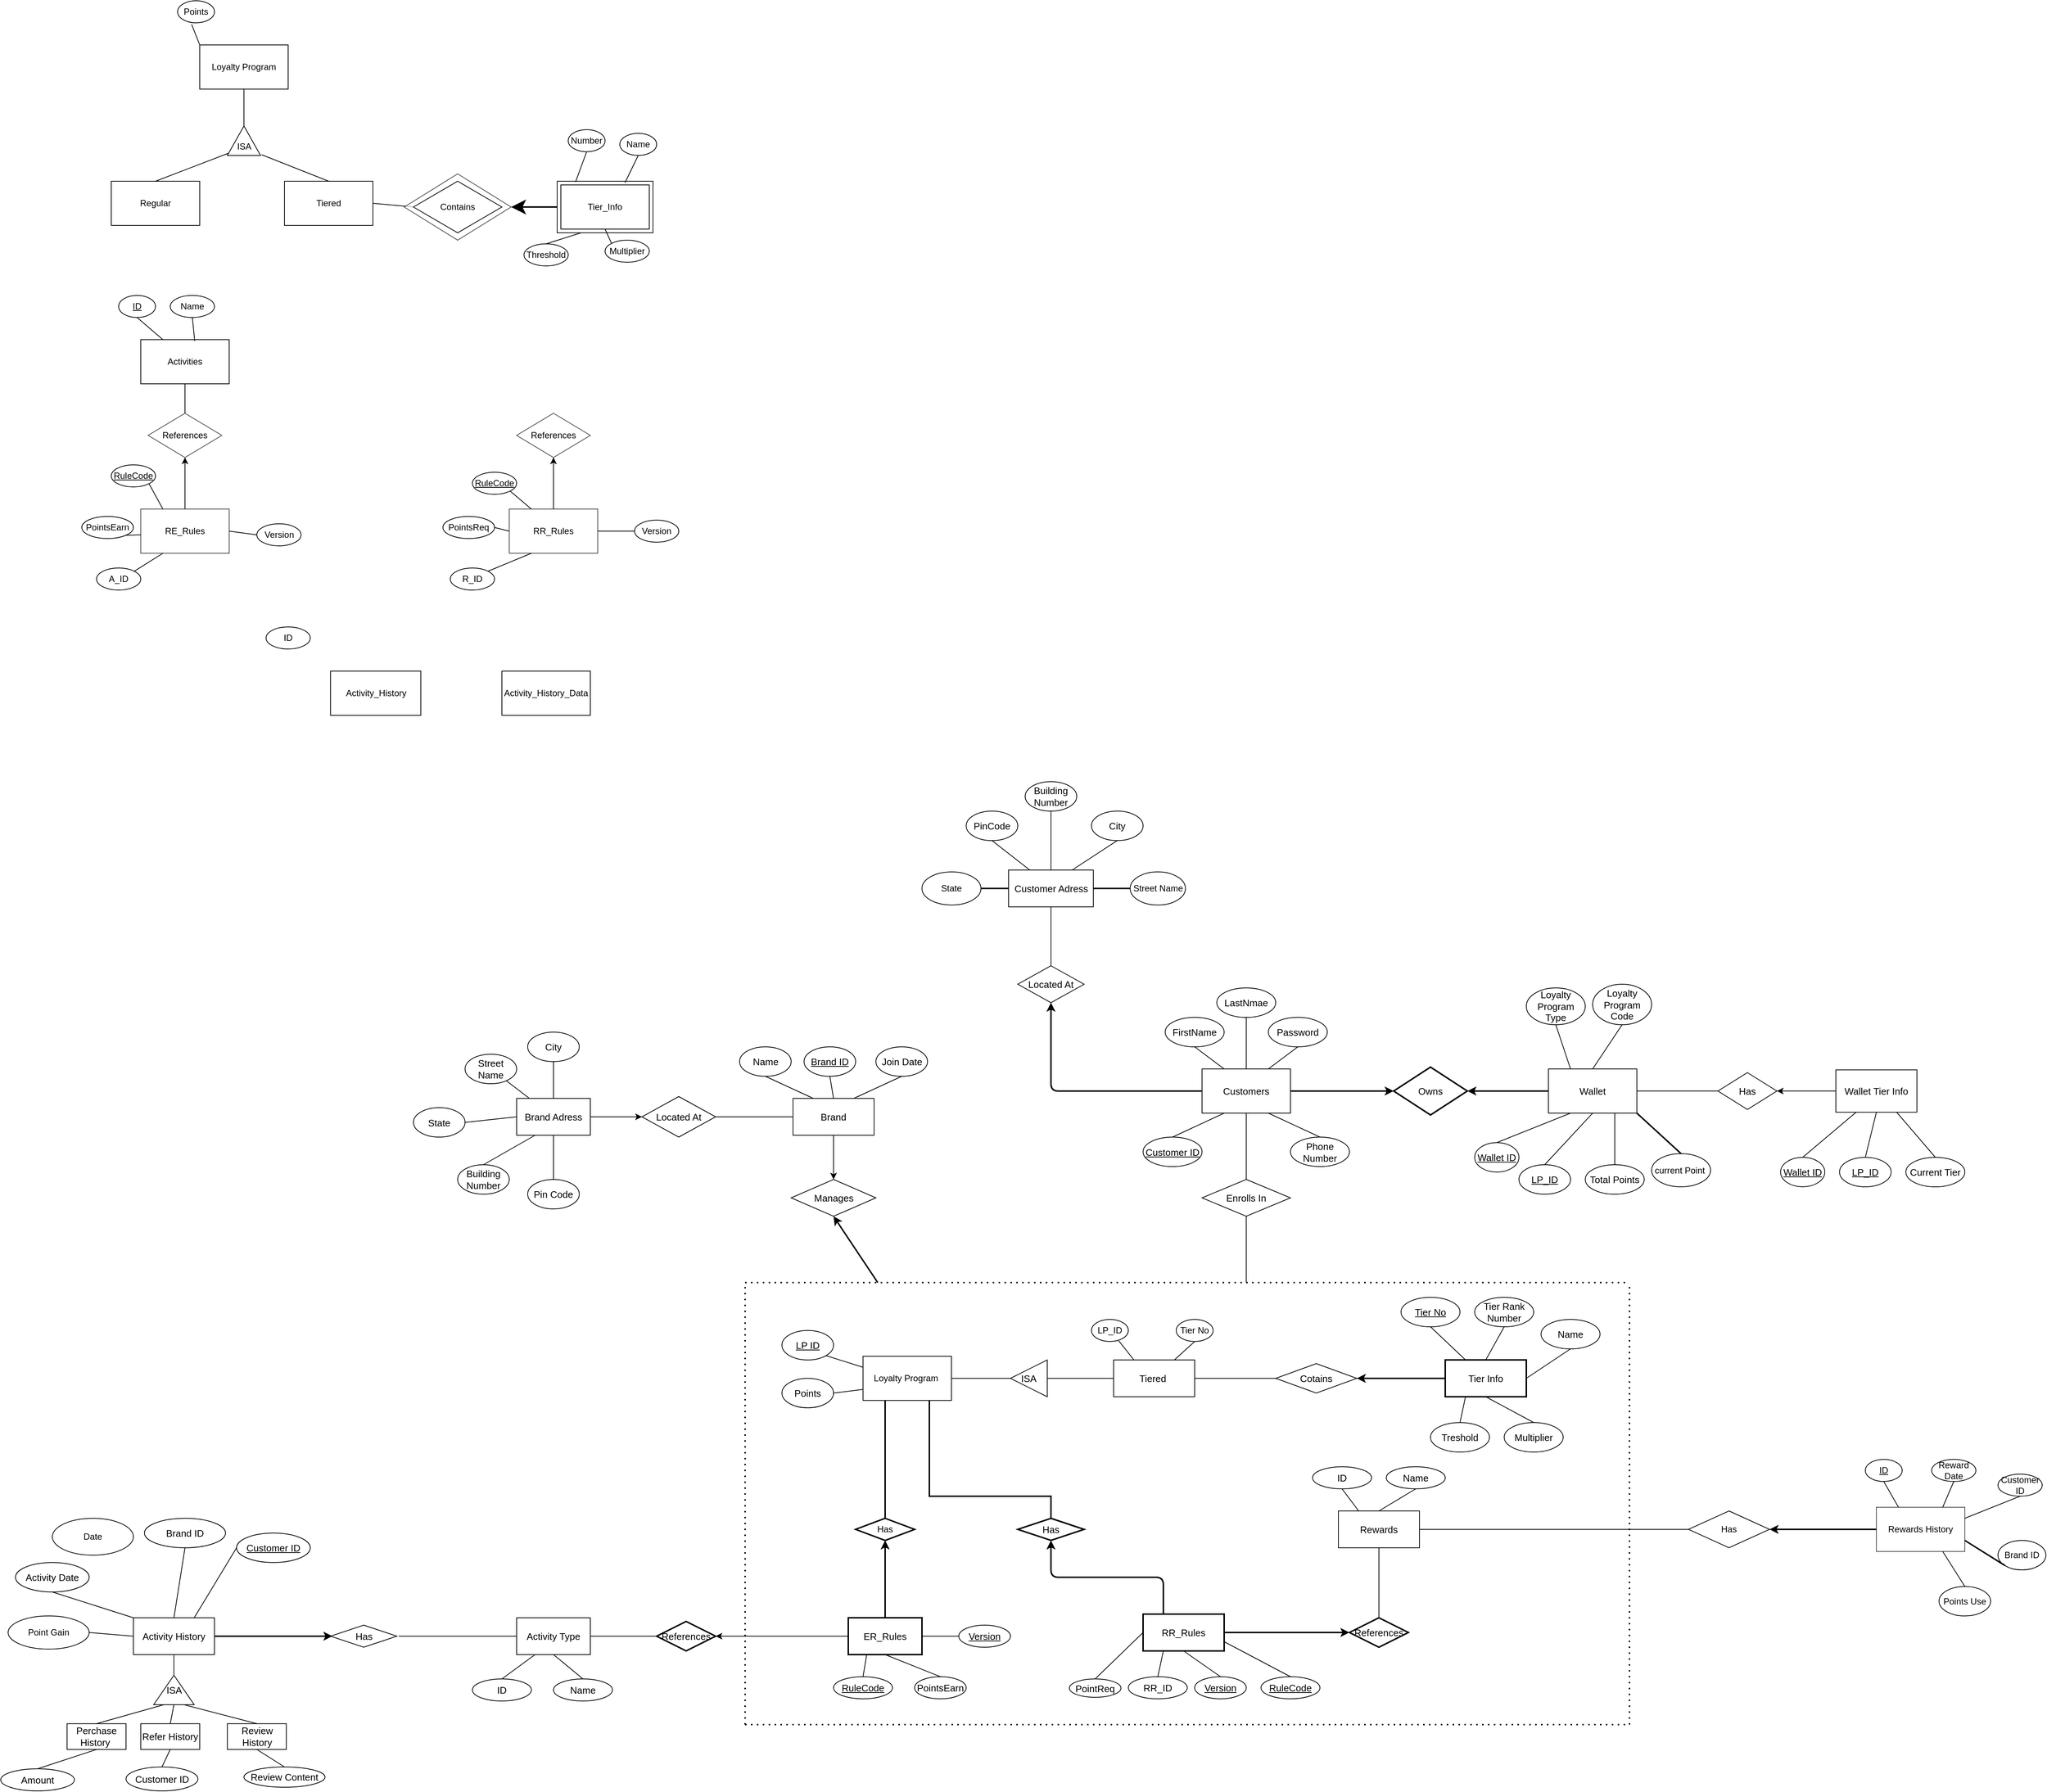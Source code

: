 <mxfile version="15.7.0" type="github">
  <diagram id="4VxyEtRRoTt1Ef8-K-HH" name="Page-1">
    <mxGraphModel dx="4651" dy="3894" grid="1" gridSize="10" guides="1" tooltips="1" connect="1" arrows="1" fold="1" page="1" pageScale="1" pageWidth="850" pageHeight="1100" math="0" shadow="0">
      <root>
        <mxCell id="0" />
        <mxCell id="1" parent="0" />
        <mxCell id="P2BTeSbuN0RBZDsDzlA9-2" value="Loyalty Program&amp;nbsp;" style="rounded=0;whiteSpace=wrap;html=1;" parent="1" vertex="1">
          <mxGeometry x="160" y="100" width="120" height="60" as="geometry" />
        </mxCell>
        <mxCell id="P2BTeSbuN0RBZDsDzlA9-5" value="" style="endArrow=none;html=1;rounded=1;entryX=0.25;entryY=1;entryDx=0;entryDy=0;strokeWidth=2;exitX=0.5;exitY=0;exitDx=0;exitDy=0;" parent="1" source="P2BTeSbuN0RBZDsDzlA9-6" target="P2BTeSbuN0RBZDsDzlA9-2" edge="1">
          <mxGeometry width="50" height="50" relative="1" as="geometry">
            <mxPoint x="220" y="320" as="sourcePoint" />
            <mxPoint x="540" y="370" as="targetPoint" />
          </mxGeometry>
        </mxCell>
        <mxCell id="P2BTeSbuN0RBZDsDzlA9-6" value="Has" style="rhombus;whiteSpace=wrap;html=1;strokeWidth=2;" parent="1" vertex="1">
          <mxGeometry x="150" y="320" width="80" height="30" as="geometry" />
        </mxCell>
        <mxCell id="P2BTeSbuN0RBZDsDzlA9-7" value="" style="endArrow=classic;html=1;rounded=1;fontSize=13;strokeWidth=2;entryX=0.5;entryY=1;entryDx=0;entryDy=0;exitX=0.5;exitY=0;exitDx=0;exitDy=0;" parent="1" source="P2BTeSbuN0RBZDsDzlA9-8" target="P2BTeSbuN0RBZDsDzlA9-6" edge="1">
          <mxGeometry width="50" height="50" relative="1" as="geometry">
            <mxPoint x="220" y="410" as="sourcePoint" />
            <mxPoint x="540" y="370" as="targetPoint" />
          </mxGeometry>
        </mxCell>
        <mxCell id="P2BTeSbuN0RBZDsDzlA9-8" value="ER_Rules" style="rounded=0;whiteSpace=wrap;html=1;fontSize=13;strokeWidth=2;" parent="1" vertex="1">
          <mxGeometry x="140" y="455" width="100" height="50" as="geometry" />
        </mxCell>
        <mxCell id="P2BTeSbuN0RBZDsDzlA9-9" value="" style="endArrow=none;html=1;rounded=1;fontSize=13;strokeWidth=1;entryX=0.25;entryY=1;entryDx=0;entryDy=0;exitX=0.5;exitY=0;exitDx=0;exitDy=0;" parent="1" source="P2BTeSbuN0RBZDsDzlA9-10" target="P2BTeSbuN0RBZDsDzlA9-8" edge="1">
          <mxGeometry width="50" height="50" relative="1" as="geometry">
            <mxPoint x="170" y="500" as="sourcePoint" />
            <mxPoint x="210" y="500" as="targetPoint" />
            <Array as="points" />
          </mxGeometry>
        </mxCell>
        <mxCell id="P2BTeSbuN0RBZDsDzlA9-10" value="&lt;u&gt;RuleCode&lt;/u&gt;" style="ellipse;whiteSpace=wrap;html=1;fontSize=13;strokeWidth=1;" parent="1" vertex="1">
          <mxGeometry x="120" y="535" width="80" height="30" as="geometry" />
        </mxCell>
        <mxCell id="P2BTeSbuN0RBZDsDzlA9-12" value="PointsEarn" style="ellipse;whiteSpace=wrap;html=1;fontSize=13;strokeWidth=1;" parent="1" vertex="1">
          <mxGeometry x="230" y="535" width="70" height="30" as="geometry" />
        </mxCell>
        <mxCell id="P2BTeSbuN0RBZDsDzlA9-13" value="" style="endArrow=none;html=1;rounded=1;fontSize=13;strokeWidth=1;exitX=0.5;exitY=1;exitDx=0;exitDy=0;entryX=0.5;entryY=0;entryDx=0;entryDy=0;" parent="1" source="P2BTeSbuN0RBZDsDzlA9-8" target="P2BTeSbuN0RBZDsDzlA9-12" edge="1">
          <mxGeometry width="50" height="50" relative="1" as="geometry">
            <mxPoint x="490" y="420" as="sourcePoint" />
            <mxPoint x="540" y="370" as="targetPoint" />
          </mxGeometry>
        </mxCell>
        <mxCell id="P2BTeSbuN0RBZDsDzlA9-14" value="&lt;u&gt;Version&lt;/u&gt;" style="ellipse;whiteSpace=wrap;html=1;fontSize=13;strokeWidth=1;" parent="1" vertex="1">
          <mxGeometry x="290" y="465" width="70" height="30" as="geometry" />
        </mxCell>
        <mxCell id="P2BTeSbuN0RBZDsDzlA9-15" value="" style="endArrow=none;html=1;rounded=1;fontSize=13;strokeWidth=1;exitX=1;exitY=0.5;exitDx=0;exitDy=0;entryX=0;entryY=0.5;entryDx=0;entryDy=0;" parent="1" source="P2BTeSbuN0RBZDsDzlA9-8" target="P2BTeSbuN0RBZDsDzlA9-14" edge="1">
          <mxGeometry width="50" height="50" relative="1" as="geometry">
            <mxPoint x="490" y="420" as="sourcePoint" />
            <mxPoint x="540" y="370" as="targetPoint" />
          </mxGeometry>
        </mxCell>
        <mxCell id="P2BTeSbuN0RBZDsDzlA9-16" value="References" style="rhombus;whiteSpace=wrap;html=1;fontSize=13;strokeWidth=2;" parent="1" vertex="1">
          <mxGeometry x="-120" y="460" width="80" height="40" as="geometry" />
        </mxCell>
        <mxCell id="P2BTeSbuN0RBZDsDzlA9-17" value="" style="endArrow=classic;html=1;rounded=1;fontSize=13;strokeWidth=1;entryX=1;entryY=0.5;entryDx=0;entryDy=0;exitX=0;exitY=0.5;exitDx=0;exitDy=0;" parent="1" source="P2BTeSbuN0RBZDsDzlA9-8" target="P2BTeSbuN0RBZDsDzlA9-16" edge="1">
          <mxGeometry width="50" height="50" relative="1" as="geometry">
            <mxPoint x="480" y="420" as="sourcePoint" />
            <mxPoint x="530" y="370" as="targetPoint" />
          </mxGeometry>
        </mxCell>
        <mxCell id="P2BTeSbuN0RBZDsDzlA9-18" value="Activity Type" style="rounded=0;whiteSpace=wrap;html=1;fontSize=13;strokeWidth=1;" parent="1" vertex="1">
          <mxGeometry x="-310" y="455" width="100" height="50" as="geometry" />
        </mxCell>
        <mxCell id="P2BTeSbuN0RBZDsDzlA9-19" value="" style="endArrow=none;html=1;rounded=1;fontSize=13;strokeWidth=1;entryX=1;entryY=0.5;entryDx=0;entryDy=0;exitX=0;exitY=0.5;exitDx=0;exitDy=0;" parent="1" source="P2BTeSbuN0RBZDsDzlA9-16" target="P2BTeSbuN0RBZDsDzlA9-18" edge="1">
          <mxGeometry width="50" height="50" relative="1" as="geometry">
            <mxPoint x="20" y="430" as="sourcePoint" />
            <mxPoint x="250" y="370" as="targetPoint" />
          </mxGeometry>
        </mxCell>
        <mxCell id="P2BTeSbuN0RBZDsDzlA9-20" value="ID" style="ellipse;whiteSpace=wrap;html=1;fontSize=13;strokeWidth=1;" parent="1" vertex="1">
          <mxGeometry x="-370" y="538" width="80" height="30" as="geometry" />
        </mxCell>
        <mxCell id="P2BTeSbuN0RBZDsDzlA9-21" value="Name" style="ellipse;whiteSpace=wrap;html=1;fontSize=13;strokeWidth=1;" parent="1" vertex="1">
          <mxGeometry x="-260" y="538" width="80" height="30" as="geometry" />
        </mxCell>
        <mxCell id="P2BTeSbuN0RBZDsDzlA9-22" value="" style="endArrow=none;html=1;rounded=1;fontSize=13;strokeWidth=1;entryX=0.25;entryY=1;entryDx=0;entryDy=0;exitX=0.5;exitY=0;exitDx=0;exitDy=0;" parent="1" source="P2BTeSbuN0RBZDsDzlA9-20" target="P2BTeSbuN0RBZDsDzlA9-18" edge="1">
          <mxGeometry width="50" height="50" relative="1" as="geometry">
            <mxPoint x="200" y="420" as="sourcePoint" />
            <mxPoint x="250" y="370" as="targetPoint" />
          </mxGeometry>
        </mxCell>
        <mxCell id="P2BTeSbuN0RBZDsDzlA9-23" value="" style="endArrow=none;html=1;rounded=1;fontSize=13;strokeWidth=1;entryX=0.5;entryY=1;entryDx=0;entryDy=0;exitX=0.5;exitY=0;exitDx=0;exitDy=0;" parent="1" source="P2BTeSbuN0RBZDsDzlA9-21" target="P2BTeSbuN0RBZDsDzlA9-18" edge="1">
          <mxGeometry width="50" height="50" relative="1" as="geometry">
            <mxPoint x="200" y="420" as="sourcePoint" />
            <mxPoint x="250" y="370" as="targetPoint" />
          </mxGeometry>
        </mxCell>
        <mxCell id="P2BTeSbuN0RBZDsDzlA9-26" value="Has" style="rhombus;whiteSpace=wrap;html=1;fontSize=13;strokeWidth=2;" parent="1" vertex="1">
          <mxGeometry x="370" y="320" width="90" height="30" as="geometry" />
        </mxCell>
        <mxCell id="P2BTeSbuN0RBZDsDzlA9-31" style="edgeStyle=orthogonalEdgeStyle;rounded=1;orthogonalLoop=1;jettySize=auto;html=1;exitX=0.25;exitY=0;exitDx=0;exitDy=0;entryX=0.5;entryY=1;entryDx=0;entryDy=0;fontSize=13;strokeWidth=2;" parent="1" source="P2BTeSbuN0RBZDsDzlA9-28" target="P2BTeSbuN0RBZDsDzlA9-26" edge="1">
          <mxGeometry relative="1" as="geometry" />
        </mxCell>
        <mxCell id="P2BTeSbuN0RBZDsDzlA9-43" style="edgeStyle=orthogonalEdgeStyle;rounded=1;orthogonalLoop=1;jettySize=auto;html=1;exitX=1;exitY=0.5;exitDx=0;exitDy=0;entryX=0;entryY=0.5;entryDx=0;entryDy=0;fontSize=13;strokeWidth=2;" parent="1" source="P2BTeSbuN0RBZDsDzlA9-28" target="P2BTeSbuN0RBZDsDzlA9-42" edge="1">
          <mxGeometry relative="1" as="geometry" />
        </mxCell>
        <mxCell id="P2BTeSbuN0RBZDsDzlA9-28" value="RR_Rules" style="rounded=0;whiteSpace=wrap;html=1;fontSize=13;strokeWidth=2;" parent="1" vertex="1">
          <mxGeometry x="540" y="450" width="110" height="50" as="geometry" />
        </mxCell>
        <mxCell id="P2BTeSbuN0RBZDsDzlA9-32" value="" style="endArrow=none;html=1;rounded=0;fontSize=13;strokeWidth=2;exitX=0.75;exitY=1;exitDx=0;exitDy=0;entryX=0.5;entryY=0;entryDx=0;entryDy=0;" parent="1" source="P2BTeSbuN0RBZDsDzlA9-2" target="P2BTeSbuN0RBZDsDzlA9-26" edge="1">
          <mxGeometry relative="1" as="geometry">
            <mxPoint x="530" y="390" as="sourcePoint" />
            <mxPoint x="690" y="390" as="targetPoint" />
            <Array as="points">
              <mxPoint x="250" y="290" />
              <mxPoint x="415" y="290" />
            </Array>
          </mxGeometry>
        </mxCell>
        <mxCell id="P2BTeSbuN0RBZDsDzlA9-33" value="PointReq" style="ellipse;whiteSpace=wrap;html=1;fontSize=13;strokeWidth=1;" parent="1" vertex="1">
          <mxGeometry x="440" y="538" width="70" height="25" as="geometry" />
        </mxCell>
        <mxCell id="P2BTeSbuN0RBZDsDzlA9-34" value="" style="endArrow=none;html=1;rounded=1;fontSize=13;strokeWidth=1;entryX=0;entryY=0.5;entryDx=0;entryDy=0;exitX=0.5;exitY=0;exitDx=0;exitDy=0;" parent="1" source="P2BTeSbuN0RBZDsDzlA9-33" target="P2BTeSbuN0RBZDsDzlA9-28" edge="1">
          <mxGeometry width="50" height="50" relative="1" as="geometry">
            <mxPoint x="590" y="420" as="sourcePoint" />
            <mxPoint x="640" y="370" as="targetPoint" />
          </mxGeometry>
        </mxCell>
        <mxCell id="P2BTeSbuN0RBZDsDzlA9-35" value="RR_ID" style="ellipse;whiteSpace=wrap;html=1;fontSize=13;strokeWidth=1;" parent="1" vertex="1">
          <mxGeometry x="520" y="535" width="80" height="30" as="geometry" />
        </mxCell>
        <mxCell id="P2BTeSbuN0RBZDsDzlA9-36" value="" style="endArrow=none;html=1;rounded=1;fontSize=13;strokeWidth=1;entryX=0.25;entryY=1;entryDx=0;entryDy=0;exitX=0.5;exitY=0;exitDx=0;exitDy=0;" parent="1" source="P2BTeSbuN0RBZDsDzlA9-35" target="P2BTeSbuN0RBZDsDzlA9-28" edge="1">
          <mxGeometry width="50" height="50" relative="1" as="geometry">
            <mxPoint x="590" y="420" as="sourcePoint" />
            <mxPoint x="640" y="370" as="targetPoint" />
          </mxGeometry>
        </mxCell>
        <mxCell id="P2BTeSbuN0RBZDsDzlA9-37" value="&lt;u&gt;Version&lt;/u&gt;" style="ellipse;whiteSpace=wrap;html=1;fontSize=13;strokeWidth=1;" parent="1" vertex="1">
          <mxGeometry x="610" y="535" width="70" height="30" as="geometry" />
        </mxCell>
        <mxCell id="P2BTeSbuN0RBZDsDzlA9-38" value="" style="endArrow=none;html=1;rounded=1;fontSize=13;strokeWidth=1;entryX=0.5;entryY=0;entryDx=0;entryDy=0;exitX=0.5;exitY=1;exitDx=0;exitDy=0;" parent="1" source="P2BTeSbuN0RBZDsDzlA9-28" target="P2BTeSbuN0RBZDsDzlA9-37" edge="1">
          <mxGeometry width="50" height="50" relative="1" as="geometry">
            <mxPoint x="600" y="520" as="sourcePoint" />
            <mxPoint x="650" y="450" as="targetPoint" />
          </mxGeometry>
        </mxCell>
        <mxCell id="P2BTeSbuN0RBZDsDzlA9-39" value="&lt;u&gt;RuleCode&lt;/u&gt;" style="ellipse;whiteSpace=wrap;html=1;fontSize=13;strokeWidth=1;" parent="1" vertex="1">
          <mxGeometry x="700" y="535" width="80" height="30" as="geometry" />
        </mxCell>
        <mxCell id="P2BTeSbuN0RBZDsDzlA9-40" value="" style="endArrow=none;html=1;rounded=1;fontSize=13;strokeWidth=1;exitX=1;exitY=0.75;exitDx=0;exitDy=0;entryX=0.5;entryY=0;entryDx=0;entryDy=0;" parent="1" source="P2BTeSbuN0RBZDsDzlA9-28" target="P2BTeSbuN0RBZDsDzlA9-39" edge="1">
          <mxGeometry width="50" height="50" relative="1" as="geometry">
            <mxPoint x="590" y="420" as="sourcePoint" />
            <mxPoint x="640" y="370" as="targetPoint" />
          </mxGeometry>
        </mxCell>
        <mxCell id="P2BTeSbuN0RBZDsDzlA9-42" value="References" style="rhombus;whiteSpace=wrap;html=1;fontSize=13;strokeWidth=2;" parent="1" vertex="1">
          <mxGeometry x="820" y="455" width="80" height="40" as="geometry" />
        </mxCell>
        <mxCell id="P2BTeSbuN0RBZDsDzlA9-44" value="Rewards" style="rounded=0;whiteSpace=wrap;html=1;fontSize=13;strokeWidth=1;" parent="1" vertex="1">
          <mxGeometry x="805" y="310" width="110" height="50" as="geometry" />
        </mxCell>
        <mxCell id="P2BTeSbuN0RBZDsDzlA9-45" value="" style="endArrow=none;html=1;rounded=1;fontSize=13;strokeWidth=1;entryX=0.5;entryY=1;entryDx=0;entryDy=0;exitX=0.5;exitY=0;exitDx=0;exitDy=0;" parent="1" source="P2BTeSbuN0RBZDsDzlA9-42" target="P2BTeSbuN0RBZDsDzlA9-44" edge="1">
          <mxGeometry width="50" height="50" relative="1" as="geometry">
            <mxPoint x="800" y="420" as="sourcePoint" />
            <mxPoint x="850" y="370" as="targetPoint" />
          </mxGeometry>
        </mxCell>
        <mxCell id="P2BTeSbuN0RBZDsDzlA9-46" value="ID" style="ellipse;whiteSpace=wrap;html=1;fontSize=13;strokeWidth=1;" parent="1" vertex="1">
          <mxGeometry x="770" y="250" width="80" height="30" as="geometry" />
        </mxCell>
        <mxCell id="P2BTeSbuN0RBZDsDzlA9-47" value="Name" style="ellipse;whiteSpace=wrap;html=1;fontSize=13;strokeWidth=1;" parent="1" vertex="1">
          <mxGeometry x="870" y="250" width="80" height="30" as="geometry" />
        </mxCell>
        <mxCell id="P2BTeSbuN0RBZDsDzlA9-48" value="" style="endArrow=none;html=1;rounded=1;fontSize=13;strokeWidth=1;entryX=0.5;entryY=1;entryDx=0;entryDy=0;exitX=0.25;exitY=0;exitDx=0;exitDy=0;" parent="1" source="P2BTeSbuN0RBZDsDzlA9-44" target="P2BTeSbuN0RBZDsDzlA9-46" edge="1">
          <mxGeometry width="50" height="50" relative="1" as="geometry">
            <mxPoint x="820" y="420" as="sourcePoint" />
            <mxPoint x="870" y="370" as="targetPoint" />
          </mxGeometry>
        </mxCell>
        <mxCell id="P2BTeSbuN0RBZDsDzlA9-49" value="" style="endArrow=none;html=1;rounded=1;fontSize=13;strokeWidth=1;entryX=0.5;entryY=1;entryDx=0;entryDy=0;exitX=0.5;exitY=0;exitDx=0;exitDy=0;" parent="1" source="P2BTeSbuN0RBZDsDzlA9-44" target="P2BTeSbuN0RBZDsDzlA9-47" edge="1">
          <mxGeometry width="50" height="50" relative="1" as="geometry">
            <mxPoint x="820" y="420" as="sourcePoint" />
            <mxPoint x="870" y="370" as="targetPoint" />
          </mxGeometry>
        </mxCell>
        <mxCell id="P2BTeSbuN0RBZDsDzlA9-53" style="edgeStyle=orthogonalEdgeStyle;rounded=1;orthogonalLoop=1;jettySize=auto;html=1;exitX=1;exitY=0.5;exitDx=0;exitDy=0;fontSize=13;strokeWidth=2;" parent="1" source="P2BTeSbuN0RBZDsDzlA9-50" edge="1">
          <mxGeometry relative="1" as="geometry">
            <mxPoint x="-560" y="480" as="targetPoint" />
            <Array as="points">
              <mxPoint x="-650" y="480" />
              <mxPoint x="-650" y="480" />
            </Array>
          </mxGeometry>
        </mxCell>
        <mxCell id="P2BTeSbuN0RBZDsDzlA9-50" value="Activity History" style="rounded=0;whiteSpace=wrap;html=1;fontSize=13;strokeWidth=1;" parent="1" vertex="1">
          <mxGeometry x="-830" y="455" width="110" height="50" as="geometry" />
        </mxCell>
        <mxCell id="P2BTeSbuN0RBZDsDzlA9-51" value="Has" style="rhombus;whiteSpace=wrap;html=1;fontSize=13;strokeWidth=1;" parent="1" vertex="1">
          <mxGeometry x="-562.5" y="465" width="90" height="30" as="geometry" />
        </mxCell>
        <mxCell id="P2BTeSbuN0RBZDsDzlA9-52" value="" style="endArrow=none;html=1;rounded=1;fontSize=13;strokeWidth=1;exitX=0;exitY=0.5;exitDx=0;exitDy=0;" parent="1" source="P2BTeSbuN0RBZDsDzlA9-18" edge="1">
          <mxGeometry width="50" height="50" relative="1" as="geometry">
            <mxPoint x="1260" y="200" as="sourcePoint" />
            <mxPoint x="-470" y="480" as="targetPoint" />
          </mxGeometry>
        </mxCell>
        <mxCell id="P2BTeSbuN0RBZDsDzlA9-54" value="Multiplier" style="ellipse;whiteSpace=wrap;html=1;fontSize=13;strokeWidth=1;" parent="1" vertex="1">
          <mxGeometry x="1030" y="190" width="80" height="40" as="geometry" />
        </mxCell>
        <mxCell id="P2BTeSbuN0RBZDsDzlA9-55" value="&lt;u&gt;Customer ID&lt;/u&gt;" style="ellipse;whiteSpace=wrap;html=1;fontSize=13;strokeWidth=1;" parent="1" vertex="1">
          <mxGeometry x="-690" y="340" width="100" height="40" as="geometry" />
        </mxCell>
        <mxCell id="P2BTeSbuN0RBZDsDzlA9-56" value="Brand ID" style="ellipse;whiteSpace=wrap;html=1;fontSize=13;strokeWidth=1;" parent="1" vertex="1">
          <mxGeometry x="-815" y="320" width="110" height="40" as="geometry" />
        </mxCell>
        <mxCell id="P2BTeSbuN0RBZDsDzlA9-57" value="Activity Date" style="ellipse;whiteSpace=wrap;html=1;fontSize=13;strokeWidth=1;" parent="1" vertex="1">
          <mxGeometry x="-990" y="380" width="100" height="40" as="geometry" />
        </mxCell>
        <mxCell id="P2BTeSbuN0RBZDsDzlA9-58" value="" style="endArrow=none;html=1;rounded=1;fontSize=13;strokeWidth=1;exitX=0.5;exitY=1;exitDx=0;exitDy=0;entryX=0;entryY=0;entryDx=0;entryDy=0;" parent="1" source="P2BTeSbuN0RBZDsDzlA9-57" target="P2BTeSbuN0RBZDsDzlA9-50" edge="1">
          <mxGeometry width="50" height="50" relative="1" as="geometry">
            <mxPoint x="1420" y="200" as="sourcePoint" />
            <mxPoint x="1470" y="150" as="targetPoint" />
          </mxGeometry>
        </mxCell>
        <mxCell id="P2BTeSbuN0RBZDsDzlA9-59" value="" style="endArrow=none;html=1;rounded=1;fontSize=13;strokeWidth=1;exitX=0.5;exitY=1;exitDx=0;exitDy=0;entryX=0.5;entryY=0;entryDx=0;entryDy=0;" parent="1" source="P2BTeSbuN0RBZDsDzlA9-56" target="P2BTeSbuN0RBZDsDzlA9-50" edge="1">
          <mxGeometry width="50" height="50" relative="1" as="geometry">
            <mxPoint x="1440" y="300" as="sourcePoint" />
            <mxPoint x="1470" y="140" as="targetPoint" />
          </mxGeometry>
        </mxCell>
        <mxCell id="P2BTeSbuN0RBZDsDzlA9-61" value="" style="endArrow=none;html=1;rounded=1;fontSize=13;strokeWidth=1;exitX=0.75;exitY=0;exitDx=0;exitDy=0;entryX=0;entryY=0.5;entryDx=0;entryDy=0;" parent="1" source="P2BTeSbuN0RBZDsDzlA9-50" target="P2BTeSbuN0RBZDsDzlA9-55" edge="1">
          <mxGeometry width="50" height="50" relative="1" as="geometry">
            <mxPoint x="1420" y="190" as="sourcePoint" />
            <mxPoint x="1470" y="140" as="targetPoint" />
          </mxGeometry>
        </mxCell>
        <mxCell id="P2BTeSbuN0RBZDsDzlA9-62" value="ISA" style="triangle;whiteSpace=wrap;html=1;fontSize=13;strokeWidth=1;direction=north;" parent="1" vertex="1">
          <mxGeometry x="-802.5" y="533" width="55" height="40" as="geometry" />
        </mxCell>
        <mxCell id="P2BTeSbuN0RBZDsDzlA9-63" value="" style="endArrow=none;html=1;rounded=1;fontSize=13;strokeWidth=1;exitX=0.5;exitY=1;exitDx=0;exitDy=0;entryX=1;entryY=0.5;entryDx=0;entryDy=0;" parent="1" source="P2BTeSbuN0RBZDsDzlA9-50" target="P2BTeSbuN0RBZDsDzlA9-62" edge="1">
          <mxGeometry width="50" height="50" relative="1" as="geometry">
            <mxPoint x="1420" y="260" as="sourcePoint" />
            <mxPoint x="1470" y="210" as="targetPoint" />
          </mxGeometry>
        </mxCell>
        <mxCell id="P2BTeSbuN0RBZDsDzlA9-64" value="Perchase History&amp;nbsp;" style="rounded=0;whiteSpace=wrap;html=1;fontSize=13;strokeWidth=1;" parent="1" vertex="1">
          <mxGeometry x="-920" y="598.75" width="80" height="35" as="geometry" />
        </mxCell>
        <mxCell id="P2BTeSbuN0RBZDsDzlA9-65" value="" style="endArrow=none;html=1;rounded=1;fontSize=13;strokeWidth=1;exitX=0.5;exitY=0;exitDx=0;exitDy=0;entryX=0;entryY=0.25;entryDx=0;entryDy=0;" parent="1" source="P2BTeSbuN0RBZDsDzlA9-64" target="P2BTeSbuN0RBZDsDzlA9-62" edge="1">
          <mxGeometry width="50" height="50" relative="1" as="geometry">
            <mxPoint x="1420" y="330" as="sourcePoint" />
            <mxPoint x="1470" y="280" as="targetPoint" />
          </mxGeometry>
        </mxCell>
        <mxCell id="P2BTeSbuN0RBZDsDzlA9-66" value="Refer History" style="rounded=0;whiteSpace=wrap;html=1;fontSize=13;strokeWidth=1;" parent="1" vertex="1">
          <mxGeometry x="-820" y="598.75" width="80" height="35" as="geometry" />
        </mxCell>
        <mxCell id="P2BTeSbuN0RBZDsDzlA9-67" value="Review History" style="rounded=0;whiteSpace=wrap;html=1;fontSize=13;strokeWidth=1;" parent="1" vertex="1">
          <mxGeometry x="-702.5" y="598.75" width="80" height="35" as="geometry" />
        </mxCell>
        <mxCell id="P2BTeSbuN0RBZDsDzlA9-68" value="" style="endArrow=none;html=1;rounded=1;fontSize=13;strokeWidth=1;exitX=0;exitY=0.5;exitDx=0;exitDy=0;entryX=0.5;entryY=0;entryDx=0;entryDy=0;" parent="1" source="P2BTeSbuN0RBZDsDzlA9-62" target="P2BTeSbuN0RBZDsDzlA9-66" edge="1">
          <mxGeometry width="50" height="50" relative="1" as="geometry">
            <mxPoint x="1420" y="340" as="sourcePoint" />
            <mxPoint x="1470" y="290" as="targetPoint" />
          </mxGeometry>
        </mxCell>
        <mxCell id="P2BTeSbuN0RBZDsDzlA9-69" value="" style="endArrow=none;html=1;rounded=1;fontSize=13;strokeWidth=1;exitX=0;exitY=0.75;exitDx=0;exitDy=0;entryX=0.5;entryY=0;entryDx=0;entryDy=0;" parent="1" source="P2BTeSbuN0RBZDsDzlA9-62" target="P2BTeSbuN0RBZDsDzlA9-67" edge="1">
          <mxGeometry width="50" height="50" relative="1" as="geometry">
            <mxPoint x="1420" y="340" as="sourcePoint" />
            <mxPoint x="1470" y="290" as="targetPoint" />
          </mxGeometry>
        </mxCell>
        <mxCell id="P2BTeSbuN0RBZDsDzlA9-70" value="Review Content" style="ellipse;whiteSpace=wrap;html=1;fontSize=13;strokeWidth=1;" parent="1" vertex="1">
          <mxGeometry x="-680" y="657.5" width="110" height="27.5" as="geometry" />
        </mxCell>
        <mxCell id="P2BTeSbuN0RBZDsDzlA9-71" value="Customer ID" style="ellipse;whiteSpace=wrap;html=1;fontSize=13;strokeWidth=1;" parent="1" vertex="1">
          <mxGeometry x="-840" y="657.5" width="97.5" height="32.5" as="geometry" />
        </mxCell>
        <mxCell id="P2BTeSbuN0RBZDsDzlA9-72" value="Amount" style="ellipse;whiteSpace=wrap;html=1;fontSize=13;strokeWidth=1;" parent="1" vertex="1">
          <mxGeometry x="-1010" y="660" width="100" height="30" as="geometry" />
        </mxCell>
        <mxCell id="P2BTeSbuN0RBZDsDzlA9-73" value="" style="endArrow=none;html=1;rounded=1;fontSize=13;strokeWidth=1;exitX=0.5;exitY=1;exitDx=0;exitDy=0;entryX=0.5;entryY=0;entryDx=0;entryDy=0;" parent="1" source="P2BTeSbuN0RBZDsDzlA9-64" target="P2BTeSbuN0RBZDsDzlA9-72" edge="1">
          <mxGeometry width="50" height="50" relative="1" as="geometry">
            <mxPoint x="1420" y="340" as="sourcePoint" />
            <mxPoint x="1470" y="290" as="targetPoint" />
          </mxGeometry>
        </mxCell>
        <mxCell id="P2BTeSbuN0RBZDsDzlA9-74" value="" style="endArrow=none;html=1;rounded=1;fontSize=13;strokeWidth=1;exitX=0.5;exitY=1;exitDx=0;exitDy=0;entryX=0.5;entryY=0;entryDx=0;entryDy=0;" parent="1" source="P2BTeSbuN0RBZDsDzlA9-66" target="P2BTeSbuN0RBZDsDzlA9-71" edge="1">
          <mxGeometry width="50" height="50" relative="1" as="geometry">
            <mxPoint x="1420" y="340" as="sourcePoint" />
            <mxPoint x="1470" y="290" as="targetPoint" />
          </mxGeometry>
        </mxCell>
        <mxCell id="P2BTeSbuN0RBZDsDzlA9-75" value="" style="endArrow=none;html=1;rounded=1;fontSize=13;strokeWidth=1;exitX=0.5;exitY=1;exitDx=0;exitDy=0;entryX=0.5;entryY=0;entryDx=0;entryDy=0;" parent="1" source="P2BTeSbuN0RBZDsDzlA9-67" target="P2BTeSbuN0RBZDsDzlA9-70" edge="1">
          <mxGeometry width="50" height="50" relative="1" as="geometry">
            <mxPoint x="1420" y="340" as="sourcePoint" />
            <mxPoint x="1470" y="290" as="targetPoint" />
          </mxGeometry>
        </mxCell>
        <mxCell id="P2BTeSbuN0RBZDsDzlA9-76" value="ISA" style="triangle;whiteSpace=wrap;html=1;fontSize=13;strokeWidth=1;direction=west;" parent="1" vertex="1">
          <mxGeometry x="360" y="105" width="50" height="50" as="geometry" />
        </mxCell>
        <mxCell id="P2BTeSbuN0RBZDsDzlA9-77" value="" style="endArrow=none;html=1;rounded=1;fontSize=13;strokeWidth=1;exitX=1;exitY=0.5;exitDx=0;exitDy=0;entryX=1;entryY=0.5;entryDx=0;entryDy=0;" parent="1" source="P2BTeSbuN0RBZDsDzlA9-2" target="P2BTeSbuN0RBZDsDzlA9-76" edge="1">
          <mxGeometry width="50" height="50" relative="1" as="geometry">
            <mxPoint x="690" y="130" as="sourcePoint" />
            <mxPoint x="740" y="80" as="targetPoint" />
          </mxGeometry>
        </mxCell>
        <mxCell id="P2BTeSbuN0RBZDsDzlA9-78" value="Tiered&amp;nbsp;" style="rounded=0;whiteSpace=wrap;html=1;fontSize=13;strokeWidth=1;" parent="1" vertex="1">
          <mxGeometry x="500" y="105" width="110" height="50" as="geometry" />
        </mxCell>
        <mxCell id="P2BTeSbuN0RBZDsDzlA9-79" value="" style="endArrow=none;html=1;rounded=1;fontSize=13;strokeWidth=1;exitX=0;exitY=0.5;exitDx=0;exitDy=0;entryX=0;entryY=0.5;entryDx=0;entryDy=0;" parent="1" source="P2BTeSbuN0RBZDsDzlA9-76" target="P2BTeSbuN0RBZDsDzlA9-78" edge="1">
          <mxGeometry width="50" height="50" relative="1" as="geometry">
            <mxPoint x="570" y="160" as="sourcePoint" />
            <mxPoint x="620" y="110" as="targetPoint" />
          </mxGeometry>
        </mxCell>
        <mxCell id="P2BTeSbuN0RBZDsDzlA9-80" value="Cotains" style="rhombus;whiteSpace=wrap;html=1;fontSize=13;strokeWidth=1;" parent="1" vertex="1">
          <mxGeometry x="720" y="110" width="110" height="40" as="geometry" />
        </mxCell>
        <mxCell id="P2BTeSbuN0RBZDsDzlA9-81" value="" style="endArrow=none;html=1;rounded=1;fontSize=13;strokeWidth=1;exitX=1;exitY=0.5;exitDx=0;exitDy=0;entryX=0;entryY=0.5;entryDx=0;entryDy=0;" parent="1" source="P2BTeSbuN0RBZDsDzlA9-78" target="P2BTeSbuN0RBZDsDzlA9-80" edge="1">
          <mxGeometry width="50" height="50" relative="1" as="geometry">
            <mxPoint x="570" y="160" as="sourcePoint" />
            <mxPoint x="620" y="110" as="targetPoint" />
          </mxGeometry>
        </mxCell>
        <mxCell id="P2BTeSbuN0RBZDsDzlA9-83" style="edgeStyle=orthogonalEdgeStyle;rounded=1;orthogonalLoop=1;jettySize=auto;html=1;entryX=1;entryY=0.5;entryDx=0;entryDy=0;fontSize=13;strokeWidth=2;" parent="1" source="P2BTeSbuN0RBZDsDzlA9-82" target="P2BTeSbuN0RBZDsDzlA9-80" edge="1">
          <mxGeometry relative="1" as="geometry" />
        </mxCell>
        <mxCell id="P2BTeSbuN0RBZDsDzlA9-82" value="Tier Info" style="rounded=0;whiteSpace=wrap;html=1;fontSize=13;strokeWidth=2;" parent="1" vertex="1">
          <mxGeometry x="950" y="105" width="110" height="50" as="geometry" />
        </mxCell>
        <mxCell id="P2BTeSbuN0RBZDsDzlA9-84" value="&lt;u&gt;Tier No&lt;/u&gt;" style="ellipse;whiteSpace=wrap;html=1;fontSize=13;strokeWidth=1;" parent="1" vertex="1">
          <mxGeometry x="890" y="20" width="80" height="40" as="geometry" />
        </mxCell>
        <mxCell id="P2BTeSbuN0RBZDsDzlA9-85" value="Treshold" style="ellipse;whiteSpace=wrap;html=1;fontSize=13;strokeWidth=1;" parent="1" vertex="1">
          <mxGeometry x="930" y="190" width="80" height="40" as="geometry" />
        </mxCell>
        <mxCell id="P2BTeSbuN0RBZDsDzlA9-86" value="Tier Rank Number" style="ellipse;whiteSpace=wrap;html=1;fontSize=13;strokeWidth=1;" parent="1" vertex="1">
          <mxGeometry x="990" y="20" width="80" height="40" as="geometry" />
        </mxCell>
        <mxCell id="P2BTeSbuN0RBZDsDzlA9-87" value="Name" style="ellipse;whiteSpace=wrap;html=1;fontSize=13;strokeWidth=1;" parent="1" vertex="1">
          <mxGeometry x="1080" y="50" width="80" height="40" as="geometry" />
        </mxCell>
        <mxCell id="P2BTeSbuN0RBZDsDzlA9-88" value="" style="endArrow=none;html=1;rounded=1;fontSize=13;strokeWidth=1;entryX=0.5;entryY=1;entryDx=0;entryDy=0;exitX=0.25;exitY=0;exitDx=0;exitDy=0;" parent="1" source="P2BTeSbuN0RBZDsDzlA9-82" target="P2BTeSbuN0RBZDsDzlA9-84" edge="1">
          <mxGeometry width="50" height="50" relative="1" as="geometry">
            <mxPoint x="1010" y="150" as="sourcePoint" />
            <mxPoint x="1060" y="100" as="targetPoint" />
          </mxGeometry>
        </mxCell>
        <mxCell id="P2BTeSbuN0RBZDsDzlA9-89" value="" style="endArrow=none;html=1;rounded=1;fontSize=13;strokeWidth=1;entryX=0.5;entryY=1;entryDx=0;entryDy=0;exitX=0.5;exitY=0;exitDx=0;exitDy=0;" parent="1" source="P2BTeSbuN0RBZDsDzlA9-82" target="P2BTeSbuN0RBZDsDzlA9-86" edge="1">
          <mxGeometry width="50" height="50" relative="1" as="geometry">
            <mxPoint x="1010" y="140" as="sourcePoint" />
            <mxPoint x="1060" y="90" as="targetPoint" />
          </mxGeometry>
        </mxCell>
        <mxCell id="P2BTeSbuN0RBZDsDzlA9-90" value="" style="endArrow=none;html=1;rounded=1;fontSize=13;strokeWidth=1;entryX=0.5;entryY=1;entryDx=0;entryDy=0;exitX=1;exitY=0.5;exitDx=0;exitDy=0;" parent="1" source="P2BTeSbuN0RBZDsDzlA9-82" target="P2BTeSbuN0RBZDsDzlA9-87" edge="1">
          <mxGeometry width="50" height="50" relative="1" as="geometry">
            <mxPoint x="1010" y="140" as="sourcePoint" />
            <mxPoint x="1060" y="90" as="targetPoint" />
          </mxGeometry>
        </mxCell>
        <mxCell id="P2BTeSbuN0RBZDsDzlA9-91" value="" style="endArrow=none;html=1;rounded=1;fontSize=13;strokeWidth=1;exitX=0.5;exitY=0;exitDx=0;exitDy=0;entryX=0.25;entryY=1;entryDx=0;entryDy=0;" parent="1" source="P2BTeSbuN0RBZDsDzlA9-85" target="P2BTeSbuN0RBZDsDzlA9-82" edge="1">
          <mxGeometry width="50" height="50" relative="1" as="geometry">
            <mxPoint x="1010" y="140" as="sourcePoint" />
            <mxPoint x="1060" y="90" as="targetPoint" />
          </mxGeometry>
        </mxCell>
        <mxCell id="P2BTeSbuN0RBZDsDzlA9-92" value="" style="endArrow=none;html=1;rounded=1;fontSize=13;strokeWidth=1;exitX=0.5;exitY=1;exitDx=0;exitDy=0;entryX=0.5;entryY=0;entryDx=0;entryDy=0;" parent="1" source="P2BTeSbuN0RBZDsDzlA9-82" target="P2BTeSbuN0RBZDsDzlA9-54" edge="1">
          <mxGeometry width="50" height="50" relative="1" as="geometry">
            <mxPoint x="1010" y="140" as="sourcePoint" />
            <mxPoint x="1060" y="90" as="targetPoint" />
          </mxGeometry>
        </mxCell>
        <mxCell id="P2BTeSbuN0RBZDsDzlA9-93" value="Points" style="ellipse;whiteSpace=wrap;html=1;fontSize=13;strokeWidth=1;" parent="1" vertex="1">
          <mxGeometry x="50" y="130" width="70" height="40" as="geometry" />
        </mxCell>
        <mxCell id="P2BTeSbuN0RBZDsDzlA9-94" value="&lt;u&gt;LP ID&lt;/u&gt;" style="ellipse;whiteSpace=wrap;html=1;fontSize=13;strokeWidth=1;" parent="1" vertex="1">
          <mxGeometry x="50" y="65" width="70" height="40" as="geometry" />
        </mxCell>
        <mxCell id="P2BTeSbuN0RBZDsDzlA9-95" value="" style="endArrow=none;html=1;rounded=1;fontSize=13;strokeWidth=1;entryX=1;entryY=1;entryDx=0;entryDy=0;exitX=0;exitY=0.25;exitDx=0;exitDy=0;" parent="1" source="P2BTeSbuN0RBZDsDzlA9-2" target="P2BTeSbuN0RBZDsDzlA9-94" edge="1">
          <mxGeometry width="50" height="50" relative="1" as="geometry">
            <mxPoint x="110" y="160" as="sourcePoint" />
            <mxPoint x="80" y="110" as="targetPoint" />
          </mxGeometry>
        </mxCell>
        <mxCell id="P2BTeSbuN0RBZDsDzlA9-96" value="" style="endArrow=none;html=1;rounded=1;fontSize=13;strokeWidth=1;entryX=0;entryY=0.75;entryDx=0;entryDy=0;exitX=1;exitY=0.5;exitDx=0;exitDy=0;" parent="1" source="P2BTeSbuN0RBZDsDzlA9-93" target="P2BTeSbuN0RBZDsDzlA9-2" edge="1">
          <mxGeometry width="50" height="50" relative="1" as="geometry">
            <mxPoint x="30" y="160" as="sourcePoint" />
            <mxPoint x="80" y="110" as="targetPoint" />
          </mxGeometry>
        </mxCell>
        <mxCell id="P2BTeSbuN0RBZDsDzlA9-98" value="" style="endArrow=none;dashed=1;html=1;dashPattern=1 3;strokeWidth=2;rounded=1;fontSize=13;" parent="1" edge="1">
          <mxGeometry width="50" height="50" relative="1" as="geometry">
            <mxPoint x="1200" y="600" as="sourcePoint" />
            <mxPoint x="1200" as="targetPoint" />
          </mxGeometry>
        </mxCell>
        <mxCell id="P2BTeSbuN0RBZDsDzlA9-99" value="" style="endArrow=none;dashed=1;html=1;dashPattern=1 3;strokeWidth=2;rounded=1;fontSize=13;" parent="1" edge="1">
          <mxGeometry width="50" height="50" relative="1" as="geometry">
            <mxPoint y="600" as="sourcePoint" />
            <mxPoint as="targetPoint" />
          </mxGeometry>
        </mxCell>
        <mxCell id="P2BTeSbuN0RBZDsDzlA9-100" value="" style="endArrow=none;dashed=1;html=1;dashPattern=1 3;strokeWidth=2;rounded=1;fontSize=13;" parent="1" edge="1">
          <mxGeometry width="50" height="50" relative="1" as="geometry">
            <mxPoint y="600" as="sourcePoint" />
            <mxPoint x="1200" y="600" as="targetPoint" />
          </mxGeometry>
        </mxCell>
        <mxCell id="P2BTeSbuN0RBZDsDzlA9-101" value="" style="endArrow=none;dashed=1;html=1;dashPattern=1 3;strokeWidth=2;rounded=1;fontSize=13;" parent="1" edge="1">
          <mxGeometry width="50" height="50" relative="1" as="geometry">
            <mxPoint as="sourcePoint" />
            <mxPoint x="1200" as="targetPoint" />
          </mxGeometry>
        </mxCell>
        <mxCell id="P2BTeSbuN0RBZDsDzlA9-105" style="edgeStyle=orthogonalEdgeStyle;rounded=1;orthogonalLoop=1;jettySize=auto;html=1;entryX=0.5;entryY=0;entryDx=0;entryDy=0;fontSize=13;strokeWidth=1;" parent="1" source="P2BTeSbuN0RBZDsDzlA9-102" target="P2BTeSbuN0RBZDsDzlA9-103" edge="1">
          <mxGeometry relative="1" as="geometry" />
        </mxCell>
        <mxCell id="P2BTeSbuN0RBZDsDzlA9-102" value="Brand" style="rounded=0;whiteSpace=wrap;html=1;fontSize=13;strokeWidth=1;" parent="1" vertex="1">
          <mxGeometry x="65" y="-250" width="110" height="50" as="geometry" />
        </mxCell>
        <mxCell id="P2BTeSbuN0RBZDsDzlA9-103" value="Manages" style="rhombus;whiteSpace=wrap;html=1;fontSize=13;strokeWidth=1;" parent="1" vertex="1">
          <mxGeometry x="62.5" y="-140" width="115" height="50" as="geometry" />
        </mxCell>
        <mxCell id="P2BTeSbuN0RBZDsDzlA9-104" value="" style="endArrow=classic;html=1;rounded=1;fontSize=13;strokeWidth=2;entryX=0.5;entryY=1;entryDx=0;entryDy=0;" parent="1" target="P2BTeSbuN0RBZDsDzlA9-103" edge="1">
          <mxGeometry width="50" height="50" relative="1" as="geometry">
            <mxPoint x="180" as="sourcePoint" />
            <mxPoint x="280" y="-400" as="targetPoint" />
          </mxGeometry>
        </mxCell>
        <mxCell id="P2BTeSbuN0RBZDsDzlA9-106" value="Join Date" style="ellipse;whiteSpace=wrap;html=1;fontSize=13;strokeWidth=1;" parent="1" vertex="1">
          <mxGeometry x="177.5" y="-320" width="70" height="40" as="geometry" />
        </mxCell>
        <mxCell id="P2BTeSbuN0RBZDsDzlA9-107" value="&lt;u&gt;Brand ID&lt;/u&gt;" style="ellipse;whiteSpace=wrap;html=1;fontSize=13;strokeWidth=1;" parent="1" vertex="1">
          <mxGeometry x="80" y="-320" width="70" height="40" as="geometry" />
        </mxCell>
        <mxCell id="P2BTeSbuN0RBZDsDzlA9-108" value="Name" style="ellipse;whiteSpace=wrap;html=1;fontSize=13;strokeWidth=1;" parent="1" vertex="1">
          <mxGeometry x="-7.5" y="-320" width="70" height="40" as="geometry" />
        </mxCell>
        <mxCell id="P2BTeSbuN0RBZDsDzlA9-109" value="" style="endArrow=none;html=1;rounded=1;fontSize=13;strokeWidth=1;entryX=0.5;entryY=1;entryDx=0;entryDy=0;exitX=0.25;exitY=0;exitDx=0;exitDy=0;" parent="1" source="P2BTeSbuN0RBZDsDzlA9-102" target="P2BTeSbuN0RBZDsDzlA9-108" edge="1">
          <mxGeometry width="50" height="50" relative="1" as="geometry">
            <mxPoint x="260" y="-50" as="sourcePoint" />
            <mxPoint x="310" y="-100" as="targetPoint" />
          </mxGeometry>
        </mxCell>
        <mxCell id="P2BTeSbuN0RBZDsDzlA9-110" value="" style="endArrow=none;html=1;rounded=1;fontSize=13;strokeWidth=1;entryX=0.5;entryY=1;entryDx=0;entryDy=0;exitX=0.5;exitY=0;exitDx=0;exitDy=0;" parent="1" source="P2BTeSbuN0RBZDsDzlA9-102" target="P2BTeSbuN0RBZDsDzlA9-107" edge="1">
          <mxGeometry width="50" height="50" relative="1" as="geometry">
            <mxPoint x="260" y="-50" as="sourcePoint" />
            <mxPoint x="310" y="-100" as="targetPoint" />
          </mxGeometry>
        </mxCell>
        <mxCell id="P2BTeSbuN0RBZDsDzlA9-111" value="" style="endArrow=none;html=1;rounded=1;fontSize=13;strokeWidth=1;entryX=0.5;entryY=1;entryDx=0;entryDy=0;exitX=0.75;exitY=0;exitDx=0;exitDy=0;" parent="1" source="P2BTeSbuN0RBZDsDzlA9-102" target="P2BTeSbuN0RBZDsDzlA9-106" edge="1">
          <mxGeometry width="50" height="50" relative="1" as="geometry">
            <mxPoint x="260" y="-50" as="sourcePoint" />
            <mxPoint x="310" y="-100" as="targetPoint" />
          </mxGeometry>
        </mxCell>
        <mxCell id="P2BTeSbuN0RBZDsDzlA9-112" value="Located At" style="rhombus;whiteSpace=wrap;html=1;fontSize=13;strokeWidth=1;" parent="1" vertex="1">
          <mxGeometry x="-140" y="-252.5" width="100" height="55" as="geometry" />
        </mxCell>
        <mxCell id="P2BTeSbuN0RBZDsDzlA9-113" value="" style="endArrow=none;html=1;rounded=1;fontSize=13;strokeWidth=1;exitX=1;exitY=0.5;exitDx=0;exitDy=0;entryX=0;entryY=0.5;entryDx=0;entryDy=0;" parent="1" source="P2BTeSbuN0RBZDsDzlA9-112" target="P2BTeSbuN0RBZDsDzlA9-102" edge="1">
          <mxGeometry width="50" height="50" relative="1" as="geometry">
            <mxPoint x="90" y="-50" as="sourcePoint" />
            <mxPoint x="140" y="-100" as="targetPoint" />
          </mxGeometry>
        </mxCell>
        <mxCell id="P2BTeSbuN0RBZDsDzlA9-115" style="edgeStyle=orthogonalEdgeStyle;rounded=1;orthogonalLoop=1;jettySize=auto;html=1;entryX=0;entryY=0.5;entryDx=0;entryDy=0;fontSize=13;strokeWidth=1;" parent="1" source="P2BTeSbuN0RBZDsDzlA9-114" target="P2BTeSbuN0RBZDsDzlA9-112" edge="1">
          <mxGeometry relative="1" as="geometry" />
        </mxCell>
        <mxCell id="P2BTeSbuN0RBZDsDzlA9-114" value="Brand Adress" style="rounded=0;whiteSpace=wrap;html=1;fontSize=13;strokeWidth=1;" parent="1" vertex="1">
          <mxGeometry x="-310" y="-250" width="100" height="50" as="geometry" />
        </mxCell>
        <mxCell id="P2BTeSbuN0RBZDsDzlA9-116" value="Pin Code" style="ellipse;whiteSpace=wrap;html=1;fontSize=13;strokeWidth=1;" parent="1" vertex="1">
          <mxGeometry x="-295" y="-140" width="70" height="40" as="geometry" />
        </mxCell>
        <mxCell id="P2BTeSbuN0RBZDsDzlA9-117" value="Building Number" style="ellipse;whiteSpace=wrap;html=1;fontSize=13;strokeWidth=1;" parent="1" vertex="1">
          <mxGeometry x="-390" y="-160" width="70" height="40" as="geometry" />
        </mxCell>
        <mxCell id="P2BTeSbuN0RBZDsDzlA9-118" value="State" style="ellipse;whiteSpace=wrap;html=1;fontSize=13;strokeWidth=1;" parent="1" vertex="1">
          <mxGeometry x="-450" y="-237.5" width="70" height="40" as="geometry" />
        </mxCell>
        <mxCell id="P2BTeSbuN0RBZDsDzlA9-119" value="City" style="ellipse;whiteSpace=wrap;html=1;fontSize=13;strokeWidth=1;" parent="1" vertex="1">
          <mxGeometry x="-295" y="-340" width="70" height="40" as="geometry" />
        </mxCell>
        <mxCell id="P2BTeSbuN0RBZDsDzlA9-120" value="Street Name" style="ellipse;whiteSpace=wrap;html=1;fontSize=13;strokeWidth=1;" parent="1" vertex="1">
          <mxGeometry x="-380" y="-310" width="70" height="40" as="geometry" />
        </mxCell>
        <mxCell id="P2BTeSbuN0RBZDsDzlA9-121" value="" style="endArrow=none;html=1;rounded=1;fontSize=13;strokeWidth=1;" parent="1" source="P2BTeSbuN0RBZDsDzlA9-114" target="P2BTeSbuN0RBZDsDzlA9-120" edge="1">
          <mxGeometry width="50" height="50" relative="1" as="geometry">
            <mxPoint x="-60" y="-60" as="sourcePoint" />
            <mxPoint x="-10" y="-110" as="targetPoint" />
          </mxGeometry>
        </mxCell>
        <mxCell id="P2BTeSbuN0RBZDsDzlA9-122" value="" style="endArrow=none;html=1;rounded=1;fontSize=13;strokeWidth=1;entryX=0.5;entryY=1;entryDx=0;entryDy=0;exitX=0.5;exitY=0;exitDx=0;exitDy=0;" parent="1" source="P2BTeSbuN0RBZDsDzlA9-114" target="P2BTeSbuN0RBZDsDzlA9-119" edge="1">
          <mxGeometry width="50" height="50" relative="1" as="geometry">
            <mxPoint x="-60" y="-140" as="sourcePoint" />
            <mxPoint x="-10" y="-190" as="targetPoint" />
          </mxGeometry>
        </mxCell>
        <mxCell id="P2BTeSbuN0RBZDsDzlA9-123" value="" style="endArrow=none;html=1;rounded=1;fontSize=13;strokeWidth=1;exitX=1;exitY=0.5;exitDx=0;exitDy=0;entryX=0;entryY=0.5;entryDx=0;entryDy=0;" parent="1" source="P2BTeSbuN0RBZDsDzlA9-118" target="P2BTeSbuN0RBZDsDzlA9-114" edge="1">
          <mxGeometry width="50" height="50" relative="1" as="geometry">
            <mxPoint x="-60" y="-140" as="sourcePoint" />
            <mxPoint x="-10" y="-190" as="targetPoint" />
          </mxGeometry>
        </mxCell>
        <mxCell id="P2BTeSbuN0RBZDsDzlA9-124" value="" style="endArrow=none;html=1;rounded=1;fontSize=13;strokeWidth=1;exitX=0.5;exitY=0;exitDx=0;exitDy=0;entryX=0.25;entryY=1;entryDx=0;entryDy=0;" parent="1" source="P2BTeSbuN0RBZDsDzlA9-117" target="P2BTeSbuN0RBZDsDzlA9-114" edge="1">
          <mxGeometry width="50" height="50" relative="1" as="geometry">
            <mxPoint x="-60" y="-140" as="sourcePoint" />
            <mxPoint x="-10" y="-190" as="targetPoint" />
          </mxGeometry>
        </mxCell>
        <mxCell id="P2BTeSbuN0RBZDsDzlA9-125" value="" style="endArrow=none;html=1;rounded=1;fontSize=13;strokeWidth=1;exitX=0.5;exitY=0;exitDx=0;exitDy=0;entryX=0.5;entryY=1;entryDx=0;entryDy=0;" parent="1" source="P2BTeSbuN0RBZDsDzlA9-116" target="P2BTeSbuN0RBZDsDzlA9-114" edge="1">
          <mxGeometry width="50" height="50" relative="1" as="geometry">
            <mxPoint x="-60" y="-140" as="sourcePoint" />
            <mxPoint x="-10" y="-190" as="targetPoint" />
          </mxGeometry>
        </mxCell>
        <mxCell id="P2BTeSbuN0RBZDsDzlA9-126" value="Enrolls In" style="rhombus;whiteSpace=wrap;html=1;fontSize=13;strokeWidth=1;" parent="1" vertex="1">
          <mxGeometry x="620" y="-140" width="120" height="50" as="geometry" />
        </mxCell>
        <mxCell id="P2BTeSbuN0RBZDsDzlA9-127" value="" style="endArrow=none;html=1;rounded=1;fontSize=13;strokeWidth=1;entryX=0.5;entryY=1;entryDx=0;entryDy=0;" parent="1" target="P2BTeSbuN0RBZDsDzlA9-126" edge="1">
          <mxGeometry width="50" height="50" relative="1" as="geometry">
            <mxPoint x="680" as="sourcePoint" />
            <mxPoint x="670" y="-300" as="targetPoint" />
          </mxGeometry>
        </mxCell>
        <mxCell id="P2BTeSbuN0RBZDsDzlA9-141" style="edgeStyle=orthogonalEdgeStyle;rounded=1;orthogonalLoop=1;jettySize=auto;html=1;entryX=0.5;entryY=1;entryDx=0;entryDy=0;fontSize=13;strokeWidth=2;" parent="1" source="P2BTeSbuN0RBZDsDzlA9-128" target="P2BTeSbuN0RBZDsDzlA9-140" edge="1">
          <mxGeometry relative="1" as="geometry" />
        </mxCell>
        <mxCell id="P2BTeSbuN0RBZDsDzlA9-128" value="Customers" style="rounded=0;whiteSpace=wrap;html=1;fontSize=13;strokeWidth=1;" parent="1" vertex="1">
          <mxGeometry x="620" y="-290" width="120" height="60" as="geometry" />
        </mxCell>
        <mxCell id="P2BTeSbuN0RBZDsDzlA9-129" value="" style="endArrow=none;html=1;rounded=1;fontSize=13;strokeWidth=1;entryX=0.5;entryY=1;entryDx=0;entryDy=0;" parent="1" source="P2BTeSbuN0RBZDsDzlA9-126" target="P2BTeSbuN0RBZDsDzlA9-128" edge="1">
          <mxGeometry width="50" height="50" relative="1" as="geometry">
            <mxPoint x="620" y="-250" as="sourcePoint" />
            <mxPoint x="670" y="-300" as="targetPoint" />
          </mxGeometry>
        </mxCell>
        <mxCell id="P2BTeSbuN0RBZDsDzlA9-130" value="Password" style="ellipse;whiteSpace=wrap;html=1;fontSize=13;strokeWidth=1;" parent="1" vertex="1">
          <mxGeometry x="710" y="-360" width="80" height="40" as="geometry" />
        </mxCell>
        <mxCell id="P2BTeSbuN0RBZDsDzlA9-131" value="LastNmae" style="ellipse;whiteSpace=wrap;html=1;fontSize=13;strokeWidth=1;" parent="1" vertex="1">
          <mxGeometry x="640" y="-400" width="80" height="40" as="geometry" />
        </mxCell>
        <mxCell id="P2BTeSbuN0RBZDsDzlA9-132" value="FirstName" style="ellipse;whiteSpace=wrap;html=1;fontSize=13;strokeWidth=1;" parent="1" vertex="1">
          <mxGeometry x="570" y="-360" width="80" height="40" as="geometry" />
        </mxCell>
        <mxCell id="P2BTeSbuN0RBZDsDzlA9-133" value="Phone Number" style="ellipse;whiteSpace=wrap;html=1;fontSize=13;strokeWidth=1;" parent="1" vertex="1">
          <mxGeometry x="740" y="-197.5" width="80" height="40" as="geometry" />
        </mxCell>
        <mxCell id="P2BTeSbuN0RBZDsDzlA9-134" value="&lt;u&gt;Customer ID&lt;/u&gt;" style="ellipse;whiteSpace=wrap;html=1;fontSize=13;strokeWidth=1;" parent="1" vertex="1">
          <mxGeometry x="540" y="-197.5" width="80" height="40" as="geometry" />
        </mxCell>
        <mxCell id="P2BTeSbuN0RBZDsDzlA9-135" value="" style="endArrow=none;html=1;rounded=1;fontSize=13;strokeWidth=1;exitX=0.5;exitY=0;exitDx=0;exitDy=0;entryX=0.25;entryY=1;entryDx=0;entryDy=0;" parent="1" source="P2BTeSbuN0RBZDsDzlA9-134" target="P2BTeSbuN0RBZDsDzlA9-128" edge="1">
          <mxGeometry width="50" height="50" relative="1" as="geometry">
            <mxPoint x="620" y="-250" as="sourcePoint" />
            <mxPoint x="670" y="-300" as="targetPoint" />
          </mxGeometry>
        </mxCell>
        <mxCell id="P2BTeSbuN0RBZDsDzlA9-136" value="" style="endArrow=none;html=1;rounded=1;fontSize=13;strokeWidth=1;exitX=0.75;exitY=1;exitDx=0;exitDy=0;entryX=0.5;entryY=0;entryDx=0;entryDy=0;" parent="1" source="P2BTeSbuN0RBZDsDzlA9-128" target="P2BTeSbuN0RBZDsDzlA9-133" edge="1">
          <mxGeometry width="50" height="50" relative="1" as="geometry">
            <mxPoint x="620" y="-260" as="sourcePoint" />
            <mxPoint x="670" y="-310" as="targetPoint" />
          </mxGeometry>
        </mxCell>
        <mxCell id="P2BTeSbuN0RBZDsDzlA9-137" value="" style="endArrow=none;html=1;rounded=1;fontSize=13;strokeWidth=1;entryX=0.5;entryY=1;entryDx=0;entryDy=0;exitX=0.25;exitY=0;exitDx=0;exitDy=0;" parent="1" source="P2BTeSbuN0RBZDsDzlA9-128" target="P2BTeSbuN0RBZDsDzlA9-132" edge="1">
          <mxGeometry width="50" height="50" relative="1" as="geometry">
            <mxPoint x="620" y="-260" as="sourcePoint" />
            <mxPoint x="670" y="-310" as="targetPoint" />
          </mxGeometry>
        </mxCell>
        <mxCell id="P2BTeSbuN0RBZDsDzlA9-138" value="" style="endArrow=none;html=1;rounded=1;fontSize=13;strokeWidth=1;entryX=0.5;entryY=1;entryDx=0;entryDy=0;exitX=0.5;exitY=0;exitDx=0;exitDy=0;" parent="1" source="P2BTeSbuN0RBZDsDzlA9-128" target="P2BTeSbuN0RBZDsDzlA9-131" edge="1">
          <mxGeometry width="50" height="50" relative="1" as="geometry">
            <mxPoint x="620" y="-260" as="sourcePoint" />
            <mxPoint x="670" y="-310" as="targetPoint" />
          </mxGeometry>
        </mxCell>
        <mxCell id="P2BTeSbuN0RBZDsDzlA9-139" value="" style="endArrow=none;html=1;rounded=1;fontSize=13;strokeWidth=1;entryX=0.5;entryY=1;entryDx=0;entryDy=0;exitX=0.75;exitY=0;exitDx=0;exitDy=0;" parent="1" source="P2BTeSbuN0RBZDsDzlA9-128" target="P2BTeSbuN0RBZDsDzlA9-130" edge="1">
          <mxGeometry width="50" height="50" relative="1" as="geometry">
            <mxPoint x="620" y="-260" as="sourcePoint" />
            <mxPoint x="670" y="-310" as="targetPoint" />
          </mxGeometry>
        </mxCell>
        <mxCell id="P2BTeSbuN0RBZDsDzlA9-140" value="Located At" style="rhombus;whiteSpace=wrap;html=1;fontSize=13;strokeWidth=1;" parent="1" vertex="1">
          <mxGeometry x="370" y="-430" width="90" height="50" as="geometry" />
        </mxCell>
        <mxCell id="P2BTeSbuN0RBZDsDzlA9-142" value="Customer Adress" style="rounded=0;whiteSpace=wrap;html=1;fontSize=13;strokeWidth=1;" parent="1" vertex="1">
          <mxGeometry x="357.5" y="-560" width="115" height="50" as="geometry" />
        </mxCell>
        <mxCell id="P2BTeSbuN0RBZDsDzlA9-143" value="" style="endArrow=none;html=1;rounded=1;fontSize=13;strokeWidth=1;entryX=0.5;entryY=1;entryDx=0;entryDy=0;exitX=0.5;exitY=0;exitDx=0;exitDy=0;" parent="1" source="P2BTeSbuN0RBZDsDzlA9-140" target="P2BTeSbuN0RBZDsDzlA9-142" edge="1">
          <mxGeometry width="50" height="50" relative="1" as="geometry">
            <mxPoint x="620" y="-260" as="sourcePoint" />
            <mxPoint x="670" y="-310" as="targetPoint" />
          </mxGeometry>
        </mxCell>
        <mxCell id="P2BTeSbuN0RBZDsDzlA9-144" value="City" style="ellipse;whiteSpace=wrap;html=1;fontSize=13;strokeWidth=1;" parent="1" vertex="1">
          <mxGeometry x="470" y="-640" width="70" height="40" as="geometry" />
        </mxCell>
        <mxCell id="P2BTeSbuN0RBZDsDzlA9-145" value="Building Number" style="ellipse;whiteSpace=wrap;html=1;fontSize=13;strokeWidth=1;" parent="1" vertex="1">
          <mxGeometry x="380" y="-680" width="70" height="40" as="geometry" />
        </mxCell>
        <mxCell id="P2BTeSbuN0RBZDsDzlA9-146" value="PinCode" style="ellipse;whiteSpace=wrap;html=1;fontSize=13;strokeWidth=1;" parent="1" vertex="1">
          <mxGeometry x="300" y="-640" width="70" height="40" as="geometry" />
        </mxCell>
        <mxCell id="P2BTeSbuN0RBZDsDzlA9-147" value="" style="endArrow=none;html=1;rounded=1;fontSize=13;strokeWidth=1;exitX=0.5;exitY=1;exitDx=0;exitDy=0;entryX=0.25;entryY=0;entryDx=0;entryDy=0;" parent="1" source="P2BTeSbuN0RBZDsDzlA9-146" target="P2BTeSbuN0RBZDsDzlA9-142" edge="1">
          <mxGeometry width="50" height="50" relative="1" as="geometry">
            <mxPoint x="610" y="-610" as="sourcePoint" />
            <mxPoint x="660" y="-660" as="targetPoint" />
          </mxGeometry>
        </mxCell>
        <mxCell id="P2BTeSbuN0RBZDsDzlA9-148" value="" style="endArrow=none;html=1;rounded=1;fontSize=13;strokeWidth=1;entryX=0.5;entryY=1;entryDx=0;entryDy=0;exitX=0.75;exitY=0;exitDx=0;exitDy=0;" parent="1" source="P2BTeSbuN0RBZDsDzlA9-142" target="P2BTeSbuN0RBZDsDzlA9-144" edge="1">
          <mxGeometry width="50" height="50" relative="1" as="geometry">
            <mxPoint x="610" y="-610" as="sourcePoint" />
            <mxPoint x="660" y="-660" as="targetPoint" />
          </mxGeometry>
        </mxCell>
        <mxCell id="P2BTeSbuN0RBZDsDzlA9-149" value="" style="endArrow=none;html=1;rounded=1;fontSize=13;strokeWidth=1;entryX=0.5;entryY=1;entryDx=0;entryDy=0;exitX=0.5;exitY=0;exitDx=0;exitDy=0;" parent="1" source="P2BTeSbuN0RBZDsDzlA9-142" target="P2BTeSbuN0RBZDsDzlA9-145" edge="1">
          <mxGeometry width="50" height="50" relative="1" as="geometry">
            <mxPoint x="610" y="-610" as="sourcePoint" />
            <mxPoint x="660" y="-660" as="targetPoint" />
          </mxGeometry>
        </mxCell>
        <mxCell id="P2BTeSbuN0RBZDsDzlA9-150" value="" style="endArrow=classic;html=1;rounded=1;fontSize=13;strokeWidth=2;exitX=1;exitY=0.5;exitDx=0;exitDy=0;" parent="1" source="P2BTeSbuN0RBZDsDzlA9-128" target="P2BTeSbuN0RBZDsDzlA9-151" edge="1">
          <mxGeometry width="50" height="50" relative="1" as="geometry">
            <mxPoint x="900" y="-320" as="sourcePoint" />
            <mxPoint x="920" y="-260" as="targetPoint" />
          </mxGeometry>
        </mxCell>
        <mxCell id="P2BTeSbuN0RBZDsDzlA9-151" value="Owns" style="rhombus;whiteSpace=wrap;html=1;fontSize=13;strokeWidth=2;" parent="1" vertex="1">
          <mxGeometry x="880" y="-292.5" width="100" height="65" as="geometry" />
        </mxCell>
        <mxCell id="P2BTeSbuN0RBZDsDzlA9-153" style="edgeStyle=orthogonalEdgeStyle;rounded=1;orthogonalLoop=1;jettySize=auto;html=1;fontSize=13;strokeWidth=2;entryX=1;entryY=0.5;entryDx=0;entryDy=0;" parent="1" source="P2BTeSbuN0RBZDsDzlA9-152" target="P2BTeSbuN0RBZDsDzlA9-151" edge="1">
          <mxGeometry relative="1" as="geometry">
            <mxPoint x="990" y="-260" as="targetPoint" />
          </mxGeometry>
        </mxCell>
        <mxCell id="P2BTeSbuN0RBZDsDzlA9-152" value="Wallet" style="rounded=0;whiteSpace=wrap;html=1;fontSize=13;strokeWidth=1;" parent="1" vertex="1">
          <mxGeometry x="1090" y="-290" width="120" height="60" as="geometry" />
        </mxCell>
        <mxCell id="P2BTeSbuN0RBZDsDzlA9-154" value="Current Tier" style="ellipse;whiteSpace=wrap;html=1;fontSize=13;strokeWidth=1;" parent="1" vertex="1">
          <mxGeometry x="1575" y="-170" width="80" height="40" as="geometry" />
        </mxCell>
        <mxCell id="P2BTeSbuN0RBZDsDzlA9-155" value="Loyalty Program Code" style="ellipse;whiteSpace=wrap;html=1;fontSize=13;strokeWidth=1;" parent="1" vertex="1">
          <mxGeometry x="1150" y="-405" width="80" height="55" as="geometry" />
        </mxCell>
        <mxCell id="P2BTeSbuN0RBZDsDzlA9-156" value="Loyalty Program Type" style="ellipse;whiteSpace=wrap;html=1;fontSize=13;strokeWidth=1;" parent="1" vertex="1">
          <mxGeometry x="1060" y="-400" width="80" height="50" as="geometry" />
        </mxCell>
        <mxCell id="P2BTeSbuN0RBZDsDzlA9-157" value="Total Points" style="ellipse;whiteSpace=wrap;html=1;fontSize=13;strokeWidth=1;" parent="1" vertex="1">
          <mxGeometry x="1140" y="-160" width="80" height="40" as="geometry" />
        </mxCell>
        <mxCell id="P2BTeSbuN0RBZDsDzlA9-158" value="&lt;u&gt;LP_ID&lt;/u&gt;" style="ellipse;whiteSpace=wrap;html=1;fontSize=13;strokeWidth=1;" parent="1" vertex="1">
          <mxGeometry x="1050" y="-160" width="70" height="40" as="geometry" />
        </mxCell>
        <mxCell id="P2BTeSbuN0RBZDsDzlA9-159" value="&lt;u&gt;Wallet ID&lt;/u&gt;" style="ellipse;whiteSpace=wrap;html=1;fontSize=13;strokeWidth=1;" parent="1" vertex="1">
          <mxGeometry x="990" y="-190" width="60" height="40" as="geometry" />
        </mxCell>
        <mxCell id="P2BTeSbuN0RBZDsDzlA9-160" value="" style="endArrow=none;html=1;rounded=1;fontSize=13;strokeWidth=1;exitX=0.5;exitY=0;exitDx=0;exitDy=0;entryX=0.25;entryY=1;entryDx=0;entryDy=0;" parent="1" source="P2BTeSbuN0RBZDsDzlA9-159" target="P2BTeSbuN0RBZDsDzlA9-152" edge="1">
          <mxGeometry width="50" height="50" relative="1" as="geometry">
            <mxPoint x="1310" y="-320" as="sourcePoint" />
            <mxPoint x="1360" y="-370" as="targetPoint" />
          </mxGeometry>
        </mxCell>
        <mxCell id="P2BTeSbuN0RBZDsDzlA9-161" value="" style="endArrow=none;html=1;rounded=1;fontSize=13;strokeWidth=1;exitX=0.5;exitY=1;exitDx=0;exitDy=0;entryX=0.5;entryY=0;entryDx=0;entryDy=0;" parent="1" source="P2BTeSbuN0RBZDsDzlA9-152" target="P2BTeSbuN0RBZDsDzlA9-158" edge="1">
          <mxGeometry width="50" height="50" relative="1" as="geometry">
            <mxPoint x="1140" y="-240" as="sourcePoint" />
            <mxPoint x="1115" y="-140" as="targetPoint" />
          </mxGeometry>
        </mxCell>
        <mxCell id="P2BTeSbuN0RBZDsDzlA9-162" value="" style="endArrow=none;html=1;rounded=1;fontSize=13;strokeWidth=1;entryX=0.75;entryY=1;entryDx=0;entryDy=0;exitX=0.5;exitY=0;exitDx=0;exitDy=0;" parent="1" source="P2BTeSbuN0RBZDsDzlA9-157" target="P2BTeSbuN0RBZDsDzlA9-152" edge="1">
          <mxGeometry width="50" height="50" relative="1" as="geometry">
            <mxPoint x="1250" y="-370" as="sourcePoint" />
            <mxPoint x="1290" y="-190" as="targetPoint" />
            <Array as="points" />
          </mxGeometry>
        </mxCell>
        <mxCell id="P2BTeSbuN0RBZDsDzlA9-164" value="" style="endArrow=none;html=1;rounded=1;fontSize=13;strokeWidth=1;exitX=0.75;exitY=1;exitDx=0;exitDy=0;entryX=0.5;entryY=0;entryDx=0;entryDy=0;" parent="1" source="P2BTeSbuN0RBZDsDzlA9-169" target="P2BTeSbuN0RBZDsDzlA9-154" edge="1">
          <mxGeometry width="50" height="50" relative="1" as="geometry">
            <mxPoint x="1310" y="-320" as="sourcePoint" />
            <mxPoint x="1360" y="-370" as="targetPoint" />
          </mxGeometry>
        </mxCell>
        <mxCell id="P2BTeSbuN0RBZDsDzlA9-165" value="" style="endArrow=none;html=1;rounded=1;fontSize=13;strokeWidth=1;exitX=0.5;exitY=1;exitDx=0;exitDy=0;entryX=0.25;entryY=0;entryDx=0;entryDy=0;" parent="1" source="P2BTeSbuN0RBZDsDzlA9-156" target="P2BTeSbuN0RBZDsDzlA9-152" edge="1">
          <mxGeometry width="50" height="50" relative="1" as="geometry">
            <mxPoint x="1240" y="-340" as="sourcePoint" />
            <mxPoint x="1290" y="-390" as="targetPoint" />
          </mxGeometry>
        </mxCell>
        <mxCell id="P2BTeSbuN0RBZDsDzlA9-166" value="" style="endArrow=none;html=1;rounded=1;fontSize=13;strokeWidth=1;entryX=0.5;entryY=1;entryDx=0;entryDy=0;exitX=0.5;exitY=0;exitDx=0;exitDy=0;" parent="1" source="P2BTeSbuN0RBZDsDzlA9-152" target="P2BTeSbuN0RBZDsDzlA9-155" edge="1">
          <mxGeometry width="50" height="50" relative="1" as="geometry">
            <mxPoint x="1240" y="-350" as="sourcePoint" />
            <mxPoint x="1290" y="-400" as="targetPoint" />
          </mxGeometry>
        </mxCell>
        <mxCell id="P2BTeSbuN0RBZDsDzlA9-167" value="Has" style="rhombus;whiteSpace=wrap;html=1;fontSize=13;strokeWidth=1;" parent="1" vertex="1">
          <mxGeometry x="1320" y="-285" width="80" height="50" as="geometry" />
        </mxCell>
        <mxCell id="P2BTeSbuN0RBZDsDzlA9-168" value="" style="endArrow=none;html=1;rounded=1;fontSize=13;strokeWidth=1;exitX=1;exitY=0.5;exitDx=0;exitDy=0;entryX=0;entryY=0.5;entryDx=0;entryDy=0;" parent="1" source="P2BTeSbuN0RBZDsDzlA9-152" target="P2BTeSbuN0RBZDsDzlA9-167" edge="1">
          <mxGeometry width="50" height="50" relative="1" as="geometry">
            <mxPoint x="1530" y="-350" as="sourcePoint" />
            <mxPoint x="1580" y="-400" as="targetPoint" />
          </mxGeometry>
        </mxCell>
        <mxCell id="P2BTeSbuN0RBZDsDzlA9-170" style="edgeStyle=orthogonalEdgeStyle;rounded=1;orthogonalLoop=1;jettySize=auto;html=1;fontSize=13;strokeWidth=1;" parent="1" source="P2BTeSbuN0RBZDsDzlA9-169" target="P2BTeSbuN0RBZDsDzlA9-167" edge="1">
          <mxGeometry relative="1" as="geometry" />
        </mxCell>
        <mxCell id="P2BTeSbuN0RBZDsDzlA9-169" value="Wallet Tier Info" style="rounded=0;whiteSpace=wrap;html=1;fontSize=13;strokeWidth=1;" parent="1" vertex="1">
          <mxGeometry x="1480" y="-288.75" width="110" height="57.5" as="geometry" />
        </mxCell>
        <mxCell id="P2BTeSbuN0RBZDsDzlA9-171" value="&lt;u&gt;LP_ID&lt;/u&gt;" style="ellipse;whiteSpace=wrap;html=1;fontSize=13;strokeWidth=1;" parent="1" vertex="1">
          <mxGeometry x="1485" y="-170" width="70" height="40" as="geometry" />
        </mxCell>
        <mxCell id="P2BTeSbuN0RBZDsDzlA9-172" value="&lt;u&gt;Wallet ID&lt;/u&gt;" style="ellipse;whiteSpace=wrap;html=1;fontSize=13;strokeWidth=1;" parent="1" vertex="1">
          <mxGeometry x="1405" y="-170" width="60" height="40" as="geometry" />
        </mxCell>
        <mxCell id="P2BTeSbuN0RBZDsDzlA9-173" value="" style="endArrow=none;html=1;rounded=1;fontSize=13;strokeWidth=1;exitX=0.5;exitY=0;exitDx=0;exitDy=0;entryX=0.5;entryY=1;entryDx=0;entryDy=0;" parent="1" source="P2BTeSbuN0RBZDsDzlA9-171" target="P2BTeSbuN0RBZDsDzlA9-169" edge="1">
          <mxGeometry width="50" height="50" relative="1" as="geometry">
            <mxPoint x="1420" y="-230" as="sourcePoint" />
            <mxPoint x="1510" y="-200" as="targetPoint" />
          </mxGeometry>
        </mxCell>
        <mxCell id="P2BTeSbuN0RBZDsDzlA9-174" value="" style="endArrow=none;html=1;rounded=1;fontSize=13;strokeWidth=1;entryX=0.25;entryY=1;entryDx=0;entryDy=0;exitX=0.5;exitY=0;exitDx=0;exitDy=0;" parent="1" source="P2BTeSbuN0RBZDsDzlA9-172" target="P2BTeSbuN0RBZDsDzlA9-169" edge="1">
          <mxGeometry width="50" height="50" relative="1" as="geometry">
            <mxPoint x="1420" y="-230" as="sourcePoint" />
            <mxPoint x="1470" y="-280" as="targetPoint" />
          </mxGeometry>
        </mxCell>
        <mxCell id="llJb381zlLS3okNo-wKg-1" value="Loyalty Program" style="rounded=0;whiteSpace=wrap;html=1;hachureGap=4;pointerEvents=0;" vertex="1" parent="1">
          <mxGeometry x="-740" y="-1680" width="120" height="60" as="geometry" />
        </mxCell>
        <mxCell id="llJb381zlLS3okNo-wKg-2" value="&lt;br&gt;ISA" style="triangle;whiteSpace=wrap;html=1;hachureGap=4;pointerEvents=0;direction=north;" vertex="1" parent="1">
          <mxGeometry x="-702.5" y="-1570" width="45" height="40" as="geometry" />
        </mxCell>
        <mxCell id="llJb381zlLS3okNo-wKg-3" value="" style="endArrow=none;html=1;startSize=14;endSize=14;sourcePerimeterSpacing=8;targetPerimeterSpacing=8;entryX=0.5;entryY=1;entryDx=0;entryDy=0;exitX=1;exitY=0.5;exitDx=0;exitDy=0;" edge="1" parent="1" source="llJb381zlLS3okNo-wKg-2" target="llJb381zlLS3okNo-wKg-1">
          <mxGeometry width="50" height="50" relative="1" as="geometry">
            <mxPoint x="-700" y="-1430" as="sourcePoint" />
            <mxPoint x="-650" y="-1480" as="targetPoint" />
          </mxGeometry>
        </mxCell>
        <mxCell id="llJb381zlLS3okNo-wKg-4" value="Regular" style="rounded=0;whiteSpace=wrap;html=1;hachureGap=4;pointerEvents=0;" vertex="1" parent="1">
          <mxGeometry x="-860" y="-1495" width="120" height="60" as="geometry" />
        </mxCell>
        <mxCell id="llJb381zlLS3okNo-wKg-5" value="Tiered" style="rounded=0;whiteSpace=wrap;html=1;hachureGap=4;pointerEvents=0;" vertex="1" parent="1">
          <mxGeometry x="-625" y="-1495" width="120" height="60" as="geometry" />
        </mxCell>
        <mxCell id="llJb381zlLS3okNo-wKg-6" value="" style="endArrow=none;html=1;startSize=14;endSize=14;sourcePerimeterSpacing=8;targetPerimeterSpacing=8;exitX=0.5;exitY=0;exitDx=0;exitDy=0;entryX=0.075;entryY=0.033;entryDx=0;entryDy=0;entryPerimeter=0;" edge="1" parent="1" source="llJb381zlLS3okNo-wKg-4" target="llJb381zlLS3okNo-wKg-2">
          <mxGeometry width="50" height="50" relative="1" as="geometry">
            <mxPoint x="-700" y="-1430" as="sourcePoint" />
            <mxPoint x="-650" y="-1480" as="targetPoint" />
          </mxGeometry>
        </mxCell>
        <mxCell id="llJb381zlLS3okNo-wKg-7" value="" style="endArrow=none;html=1;startSize=14;endSize=14;sourcePerimeterSpacing=8;targetPerimeterSpacing=8;entryX=0.025;entryY=1.033;entryDx=0;entryDy=0;entryPerimeter=0;exitX=0.5;exitY=0;exitDx=0;exitDy=0;" edge="1" parent="1" source="llJb381zlLS3okNo-wKg-5" target="llJb381zlLS3okNo-wKg-2">
          <mxGeometry width="50" height="50" relative="1" as="geometry">
            <mxPoint x="-700" y="-1430" as="sourcePoint" />
            <mxPoint x="-650" y="-1480" as="targetPoint" />
          </mxGeometry>
        </mxCell>
        <mxCell id="llJb381zlLS3okNo-wKg-8" value="" style="endArrow=classic;html=1;startSize=14;endSize=14;sourcePerimeterSpacing=8;targetPerimeterSpacing=8;exitX=0;exitY=0.5;exitDx=0;exitDy=0;entryX=1;entryY=0.5;entryDx=0;entryDy=0;strokeWidth=2;" edge="1" parent="1" source="llJb381zlLS3okNo-wKg-33" target="llJb381zlLS3okNo-wKg-10">
          <mxGeometry width="50" height="50" relative="1" as="geometry">
            <mxPoint x="-620" y="-1580" as="sourcePoint" />
            <mxPoint x="-570" y="-1630" as="targetPoint" />
          </mxGeometry>
        </mxCell>
        <mxCell id="llJb381zlLS3okNo-wKg-9" value="" style="endArrow=none;html=1;startSize=14;endSize=14;sourcePerimeterSpacing=8;targetPerimeterSpacing=8;exitX=1;exitY=0.5;exitDx=0;exitDy=0;entryX=0;entryY=0.5;entryDx=0;entryDy=0;" edge="1" parent="1" source="llJb381zlLS3okNo-wKg-5" target="llJb381zlLS3okNo-wKg-11">
          <mxGeometry width="50" height="50" relative="1" as="geometry">
            <mxPoint x="-620" y="-1580" as="sourcePoint" />
            <mxPoint x="-570" y="-1630" as="targetPoint" />
          </mxGeometry>
        </mxCell>
        <mxCell id="llJb381zlLS3okNo-wKg-10" value="" style="rhombus;whiteSpace=wrap;html=1;hachureGap=4;pointerEvents=0;opacity=70;" vertex="1" parent="1">
          <mxGeometry x="-462.5" y="-1505" width="145" height="90" as="geometry" />
        </mxCell>
        <mxCell id="llJb381zlLS3okNo-wKg-11" value="Contains" style="rhombus;whiteSpace=wrap;html=1;hachureGap=4;pointerEvents=0;" vertex="1" parent="1">
          <mxGeometry x="-450" y="-1495" width="120" height="70" as="geometry" />
        </mxCell>
        <mxCell id="llJb381zlLS3okNo-wKg-12" value="LP_ID" style="ellipse;whiteSpace=wrap;html=1;hachureGap=4;pointerEvents=0;" vertex="1" parent="1">
          <mxGeometry x="470" y="50" width="50" height="30" as="geometry" />
        </mxCell>
        <mxCell id="llJb381zlLS3okNo-wKg-13" value="Points" style="ellipse;whiteSpace=wrap;html=1;hachureGap=4;pointerEvents=0;" vertex="1" parent="1">
          <mxGeometry x="-770" y="-1740" width="50" height="30" as="geometry" />
        </mxCell>
        <mxCell id="llJb381zlLS3okNo-wKg-14" value="" style="endArrow=none;html=1;startSize=14;endSize=14;sourcePerimeterSpacing=8;targetPerimeterSpacing=8;entryX=0.74;entryY=0.967;entryDx=0;entryDy=0;entryPerimeter=0;exitX=0.25;exitY=0;exitDx=0;exitDy=0;" edge="1" parent="1" source="P2BTeSbuN0RBZDsDzlA9-78" target="llJb381zlLS3okNo-wKg-12">
          <mxGeometry width="50" height="50" relative="1" as="geometry">
            <mxPoint x="-790" y="-1650" as="sourcePoint" />
            <mxPoint x="-570" y="-1530" as="targetPoint" />
          </mxGeometry>
        </mxCell>
        <mxCell id="llJb381zlLS3okNo-wKg-15" value="" style="endArrow=none;html=1;startSize=14;endSize=14;sourcePerimeterSpacing=8;targetPerimeterSpacing=8;entryX=0.38;entryY=1.067;entryDx=0;entryDy=0;entryPerimeter=0;exitX=0;exitY=0;exitDx=0;exitDy=0;" edge="1" parent="1" source="llJb381zlLS3okNo-wKg-1" target="llJb381zlLS3okNo-wKg-13">
          <mxGeometry width="50" height="50" relative="1" as="geometry">
            <mxPoint x="-890" y="-1510" as="sourcePoint" />
            <mxPoint x="-840" y="-1560" as="targetPoint" />
          </mxGeometry>
        </mxCell>
        <mxCell id="llJb381zlLS3okNo-wKg-16" value="Number" style="ellipse;whiteSpace=wrap;html=1;hachureGap=4;pointerEvents=0;" vertex="1" parent="1">
          <mxGeometry x="-240" y="-1565" width="50" height="30" as="geometry" />
        </mxCell>
        <mxCell id="llJb381zlLS3okNo-wKg-17" value="Tier No" style="ellipse;whiteSpace=wrap;html=1;hachureGap=4;pointerEvents=0;" vertex="1" parent="1">
          <mxGeometry x="585" y="50" width="50" height="30" as="geometry" />
        </mxCell>
        <mxCell id="llJb381zlLS3okNo-wKg-18" value="Name" style="ellipse;whiteSpace=wrap;html=1;hachureGap=4;pointerEvents=0;" vertex="1" parent="1">
          <mxGeometry x="-170" y="-1560" width="50" height="30" as="geometry" />
        </mxCell>
        <mxCell id="llJb381zlLS3okNo-wKg-19" value="Multiplier" style="ellipse;whiteSpace=wrap;html=1;hachureGap=4;pointerEvents=0;" vertex="1" parent="1">
          <mxGeometry x="-190" y="-1415" width="60" height="30" as="geometry" />
        </mxCell>
        <mxCell id="llJb381zlLS3okNo-wKg-20" value="Threshold" style="ellipse;whiteSpace=wrap;html=1;hachureGap=4;pointerEvents=0;" vertex="1" parent="1">
          <mxGeometry x="-300" y="-1410" width="60" height="30" as="geometry" />
        </mxCell>
        <mxCell id="llJb381zlLS3okNo-wKg-21" value="Activities" style="rounded=0;whiteSpace=wrap;html=1;hachureGap=4;pointerEvents=0;" vertex="1" parent="1">
          <mxGeometry x="-820" y="-1280" width="120" height="60" as="geometry" />
        </mxCell>
        <mxCell id="llJb381zlLS3okNo-wKg-22" value="&lt;u&gt;ID&lt;/u&gt;" style="ellipse;whiteSpace=wrap;html=1;hachureGap=4;pointerEvents=0;" vertex="1" parent="1">
          <mxGeometry x="-850" y="-1340" width="50" height="30" as="geometry" />
        </mxCell>
        <mxCell id="llJb381zlLS3okNo-wKg-23" value="Name" style="ellipse;whiteSpace=wrap;html=1;hachureGap=4;pointerEvents=0;" vertex="1" parent="1">
          <mxGeometry x="-780" y="-1340" width="60" height="30" as="geometry" />
        </mxCell>
        <mxCell id="llJb381zlLS3okNo-wKg-77" style="edgeStyle=orthogonalEdgeStyle;rounded=0;orthogonalLoop=1;jettySize=auto;html=1;entryX=1;entryY=0.5;entryDx=0;entryDy=0;strokeWidth=2;" edge="1" parent="1" source="llJb381zlLS3okNo-wKg-24" target="llJb381zlLS3okNo-wKg-75">
          <mxGeometry relative="1" as="geometry" />
        </mxCell>
        <mxCell id="llJb381zlLS3okNo-wKg-24" value="Rewards History" style="rounded=0;whiteSpace=wrap;html=1;hachureGap=4;pointerEvents=0;opacity=70;" vertex="1" parent="1">
          <mxGeometry x="1535" y="305" width="120" height="60" as="geometry" />
        </mxCell>
        <mxCell id="llJb381zlLS3okNo-wKg-25" value="&lt;u&gt;ID&lt;/u&gt;" style="ellipse;whiteSpace=wrap;html=1;hachureGap=4;pointerEvents=0;" vertex="1" parent="1">
          <mxGeometry x="1520" y="240" width="50" height="30" as="geometry" />
        </mxCell>
        <mxCell id="llJb381zlLS3okNo-wKg-26" value="Reward Date" style="ellipse;whiteSpace=wrap;html=1;hachureGap=4;pointerEvents=0;" vertex="1" parent="1">
          <mxGeometry x="1610" y="240" width="60" height="30" as="geometry" />
        </mxCell>
        <mxCell id="llJb381zlLS3okNo-wKg-27" style="edgeStyle=orthogonalEdgeStyle;rounded=0;orthogonalLoop=1;jettySize=auto;html=1;exitX=0.5;exitY=0;exitDx=0;exitDy=0;entryX=0.5;entryY=1;entryDx=0;entryDy=0;" edge="1" parent="1" source="llJb381zlLS3okNo-wKg-28" target="llJb381zlLS3okNo-wKg-31">
          <mxGeometry relative="1" as="geometry" />
        </mxCell>
        <mxCell id="llJb381zlLS3okNo-wKg-28" value="RE_Rules" style="rounded=0;whiteSpace=wrap;html=1;hachureGap=4;pointerEvents=0;opacity=70;" vertex="1" parent="1">
          <mxGeometry x="-820" y="-1050" width="120" height="60" as="geometry" />
        </mxCell>
        <mxCell id="llJb381zlLS3okNo-wKg-29" value="" style="rounded=0;whiteSpace=wrap;html=1;hachureGap=4;pointerEvents=0;" vertex="1" parent="1">
          <mxGeometry x="-255" y="-1495" width="130" height="70" as="geometry" />
        </mxCell>
        <mxCell id="llJb381zlLS3okNo-wKg-30" value="RR_Rules" style="rounded=0;whiteSpace=wrap;html=1;hachureGap=4;pointerEvents=0;opacity=70;" vertex="1" parent="1">
          <mxGeometry x="-320" y="-1050" width="120" height="60" as="geometry" />
        </mxCell>
        <mxCell id="llJb381zlLS3okNo-wKg-31" value="References" style="rhombus;whiteSpace=wrap;html=1;hachureGap=4;pointerEvents=0;opacity=70;" vertex="1" parent="1">
          <mxGeometry x="-810" y="-1180" width="100" height="60" as="geometry" />
        </mxCell>
        <mxCell id="llJb381zlLS3okNo-wKg-32" value="References" style="rhombus;whiteSpace=wrap;html=1;hachureGap=4;pointerEvents=0;opacity=70;" vertex="1" parent="1">
          <mxGeometry x="-310" y="-1180" width="100" height="60" as="geometry" />
        </mxCell>
        <mxCell id="llJb381zlLS3okNo-wKg-33" value="Tier_Info" style="rounded=0;whiteSpace=wrap;html=1;hachureGap=4;pointerEvents=0;" vertex="1" parent="1">
          <mxGeometry x="-250" y="-1490" width="120" height="60" as="geometry" />
        </mxCell>
        <mxCell id="llJb381zlLS3okNo-wKg-34" value="" style="endArrow=none;html=1;startSize=14;endSize=14;sourcePerimeterSpacing=8;targetPerimeterSpacing=8;strokeWidth=1;entryX=0.5;entryY=1;entryDx=0;entryDy=0;exitX=0.75;exitY=0;exitDx=0;exitDy=0;" edge="1" parent="1" source="P2BTeSbuN0RBZDsDzlA9-78" target="llJb381zlLS3okNo-wKg-17">
          <mxGeometry width="50" height="50" relative="1" as="geometry">
            <mxPoint x="-620" y="-1240" as="sourcePoint" />
            <mxPoint x="-570" y="-1290" as="targetPoint" />
          </mxGeometry>
        </mxCell>
        <mxCell id="llJb381zlLS3okNo-wKg-35" value="" style="endArrow=none;html=1;startSize=14;endSize=14;sourcePerimeterSpacing=8;targetPerimeterSpacing=8;strokeWidth=1;entryX=0.5;entryY=1;entryDx=0;entryDy=0;exitX=0.192;exitY=0.014;exitDx=0;exitDy=0;exitPerimeter=0;" edge="1" parent="1" source="llJb381zlLS3okNo-wKg-29" target="llJb381zlLS3okNo-wKg-16">
          <mxGeometry width="50" height="50" relative="1" as="geometry">
            <mxPoint x="-245" y="-1485" as="sourcePoint" />
            <mxPoint x="-275" y="-1520" as="targetPoint" />
          </mxGeometry>
        </mxCell>
        <mxCell id="llJb381zlLS3okNo-wKg-36" value="" style="endArrow=none;html=1;startSize=14;endSize=14;sourcePerimeterSpacing=8;targetPerimeterSpacing=8;strokeWidth=1;entryX=0.5;entryY=1;entryDx=0;entryDy=0;exitX=0.708;exitY=0.029;exitDx=0;exitDy=0;exitPerimeter=0;" edge="1" parent="1" source="llJb381zlLS3okNo-wKg-29" target="llJb381zlLS3okNo-wKg-18">
          <mxGeometry width="50" height="50" relative="1" as="geometry">
            <mxPoint x="-650" y="-1190" as="sourcePoint" />
            <mxPoint x="-600" y="-1240" as="targetPoint" />
          </mxGeometry>
        </mxCell>
        <mxCell id="llJb381zlLS3okNo-wKg-37" value="&lt;u&gt;RuleCode&lt;/u&gt;" style="ellipse;whiteSpace=wrap;html=1;hachureGap=4;pointerEvents=0;" vertex="1" parent="1">
          <mxGeometry x="-860" y="-1110" width="60" height="30" as="geometry" />
        </mxCell>
        <mxCell id="llJb381zlLS3okNo-wKg-38" value="&lt;u&gt;RuleCode&lt;/u&gt;" style="ellipse;whiteSpace=wrap;html=1;hachureGap=4;pointerEvents=0;" vertex="1" parent="1">
          <mxGeometry x="-370" y="-1100" width="60" height="30" as="geometry" />
        </mxCell>
        <mxCell id="llJb381zlLS3okNo-wKg-39" value="PointsReq" style="ellipse;whiteSpace=wrap;html=1;hachureGap=4;pointerEvents=0;" vertex="1" parent="1">
          <mxGeometry x="-410" y="-1040" width="70" height="30" as="geometry" />
        </mxCell>
        <mxCell id="llJb381zlLS3okNo-wKg-40" value="PointsEarn" style="ellipse;whiteSpace=wrap;html=1;hachureGap=4;pointerEvents=0;" vertex="1" parent="1">
          <mxGeometry x="-900" y="-1040" width="70" height="30" as="geometry" />
        </mxCell>
        <mxCell id="llJb381zlLS3okNo-wKg-41" value="R_ID" style="ellipse;whiteSpace=wrap;html=1;hachureGap=4;pointerEvents=0;" vertex="1" parent="1">
          <mxGeometry x="-400" y="-970" width="60" height="30" as="geometry" />
        </mxCell>
        <mxCell id="llJb381zlLS3okNo-wKg-42" value="A_ID" style="ellipse;whiteSpace=wrap;html=1;hachureGap=4;pointerEvents=0;" vertex="1" parent="1">
          <mxGeometry x="-880" y="-970" width="60" height="30" as="geometry" />
        </mxCell>
        <mxCell id="llJb381zlLS3okNo-wKg-43" value="Version" style="ellipse;whiteSpace=wrap;html=1;hachureGap=4;pointerEvents=0;" vertex="1" parent="1">
          <mxGeometry x="-150" y="-1035" width="60" height="30" as="geometry" />
        </mxCell>
        <mxCell id="llJb381zlLS3okNo-wKg-44" value="Version" style="ellipse;whiteSpace=wrap;html=1;hachureGap=4;pointerEvents=0;" vertex="1" parent="1">
          <mxGeometry x="-662.5" y="-1030" width="60" height="30" as="geometry" />
        </mxCell>
        <mxCell id="llJb381zlLS3okNo-wKg-45" value="Customer ID" style="ellipse;whiteSpace=wrap;html=1;" vertex="1" parent="1">
          <mxGeometry x="1700" y="260" width="60" height="30" as="geometry" />
        </mxCell>
        <mxCell id="llJb381zlLS3okNo-wKg-46" value="" style="endArrow=none;html=1;startSize=14;endSize=14;sourcePerimeterSpacing=8;targetPerimeterSpacing=8;entryX=0.5;entryY=1;entryDx=0;entryDy=0;exitX=0.5;exitY=0;exitDx=0;exitDy=0;" edge="1" parent="1" source="llJb381zlLS3okNo-wKg-31" target="llJb381zlLS3okNo-wKg-21">
          <mxGeometry width="50" height="50" relative="1" as="geometry">
            <mxPoint x="-433.985" y="-1184" as="sourcePoint" />
            <mxPoint x="-530" y="-1220" as="targetPoint" />
          </mxGeometry>
        </mxCell>
        <mxCell id="llJb381zlLS3okNo-wKg-47" style="edgeStyle=orthogonalEdgeStyle;rounded=0;orthogonalLoop=1;jettySize=auto;html=1;exitX=0.5;exitY=0;exitDx=0;exitDy=0;entryX=0.5;entryY=1;entryDx=0;entryDy=0;" edge="1" parent="1" source="llJb381zlLS3okNo-wKg-30" target="llJb381zlLS3okNo-wKg-32">
          <mxGeometry relative="1" as="geometry">
            <mxPoint x="-750" y="-1040" as="sourcePoint" />
            <mxPoint x="-750" y="-1110" as="targetPoint" />
            <Array as="points">
              <mxPoint x="-260" y="-1070" />
              <mxPoint x="-260" y="-1070" />
            </Array>
          </mxGeometry>
        </mxCell>
        <mxCell id="llJb381zlLS3okNo-wKg-48" value="" style="endArrow=none;html=1;startSize=14;endSize=14;sourcePerimeterSpacing=8;targetPerimeterSpacing=8;entryX=0.75;entryY=1;entryDx=0;entryDy=0;exitX=0.5;exitY=0;exitDx=0;exitDy=0;" edge="1" parent="1" source="llJb381zlLS3okNo-wKg-81" target="llJb381zlLS3okNo-wKg-24">
          <mxGeometry width="50" height="50" relative="1" as="geometry">
            <mxPoint x="1570" y="440" as="sourcePoint" />
            <mxPoint x="-750" y="-1210" as="targetPoint" />
          </mxGeometry>
        </mxCell>
        <mxCell id="llJb381zlLS3okNo-wKg-49" value="" style="endArrow=none;html=1;startSize=14;endSize=14;sourcePerimeterSpacing=8;targetPerimeterSpacing=8;entryX=0;entryY=0.5;entryDx=0;entryDy=0;exitX=1;exitY=0.5;exitDx=0;exitDy=0;" edge="1" parent="1" source="llJb381zlLS3okNo-wKg-28" target="llJb381zlLS3okNo-wKg-44">
          <mxGeometry width="50" height="50" relative="1" as="geometry">
            <mxPoint x="-250" y="-1170" as="sourcePoint" />
            <mxPoint x="-250" y="-1210" as="targetPoint" />
          </mxGeometry>
        </mxCell>
        <mxCell id="llJb381zlLS3okNo-wKg-50" value="" style="endArrow=none;html=1;startSize=14;endSize=14;sourcePerimeterSpacing=8;targetPerimeterSpacing=8;entryX=0.25;entryY=0;entryDx=0;entryDy=0;exitX=1;exitY=1;exitDx=0;exitDy=0;" edge="1" parent="1" source="llJb381zlLS3okNo-wKg-37" target="llJb381zlLS3okNo-wKg-28">
          <mxGeometry width="50" height="50" relative="1" as="geometry">
            <mxPoint x="-690" y="-1010.0" as="sourcePoint" />
            <mxPoint x="-652.5" y="-1005.0" as="targetPoint" />
          </mxGeometry>
        </mxCell>
        <mxCell id="llJb381zlLS3okNo-wKg-51" value="" style="endArrow=none;html=1;startSize=14;endSize=14;sourcePerimeterSpacing=8;targetPerimeterSpacing=8;exitX=1;exitY=0;exitDx=0;exitDy=0;entryX=0.25;entryY=1;entryDx=0;entryDy=0;" edge="1" parent="1" source="llJb381zlLS3okNo-wKg-42" target="llJb381zlLS3okNo-wKg-28">
          <mxGeometry width="50" height="50" relative="1" as="geometry">
            <mxPoint x="-690" y="-1010.0" as="sourcePoint" />
            <mxPoint x="-652.5" y="-1005.0" as="targetPoint" />
          </mxGeometry>
        </mxCell>
        <mxCell id="llJb381zlLS3okNo-wKg-52" value="" style="endArrow=none;html=1;startSize=14;endSize=14;sourcePerimeterSpacing=8;targetPerimeterSpacing=8;exitX=1;exitY=1;exitDx=0;exitDy=0;" edge="1" parent="1" source="llJb381zlLS3okNo-wKg-40">
          <mxGeometry width="50" height="50" relative="1" as="geometry">
            <mxPoint x="-680" y="-1000.0" as="sourcePoint" />
            <mxPoint x="-820" y="-1015" as="targetPoint" />
          </mxGeometry>
        </mxCell>
        <mxCell id="llJb381zlLS3okNo-wKg-53" value="" style="endArrow=none;html=1;startSize=14;endSize=14;sourcePerimeterSpacing=8;targetPerimeterSpacing=8;entryX=0.25;entryY=0;entryDx=0;entryDy=0;exitX=1;exitY=1;exitDx=0;exitDy=0;" edge="1" parent="1" source="llJb381zlLS3okNo-wKg-38" target="llJb381zlLS3okNo-wKg-30">
          <mxGeometry width="50" height="50" relative="1" as="geometry">
            <mxPoint x="-798.276" y="-1074.655" as="sourcePoint" />
            <mxPoint x="-780" y="-1040.0" as="targetPoint" />
          </mxGeometry>
        </mxCell>
        <mxCell id="llJb381zlLS3okNo-wKg-54" value="" style="endArrow=none;html=1;startSize=14;endSize=14;sourcePerimeterSpacing=8;targetPerimeterSpacing=8;entryX=0;entryY=0.5;entryDx=0;entryDy=0;exitX=1;exitY=0.5;exitDx=0;exitDy=0;" edge="1" parent="1" source="llJb381zlLS3okNo-wKg-39" target="llJb381zlLS3okNo-wKg-30">
          <mxGeometry width="50" height="50" relative="1" as="geometry">
            <mxPoint x="-308.276" y="-1064.655" as="sourcePoint" />
            <mxPoint x="-280" y="-1040.0" as="targetPoint" />
          </mxGeometry>
        </mxCell>
        <mxCell id="llJb381zlLS3okNo-wKg-55" value="" style="endArrow=none;html=1;startSize=14;endSize=14;sourcePerimeterSpacing=8;targetPerimeterSpacing=8;entryX=0.25;entryY=1;entryDx=0;entryDy=0;exitX=1;exitY=0;exitDx=0;exitDy=0;" edge="1" parent="1" source="llJb381zlLS3okNo-wKg-41" target="llJb381zlLS3okNo-wKg-30">
          <mxGeometry width="50" height="50" relative="1" as="geometry">
            <mxPoint x="-330" y="-1015.0" as="sourcePoint" />
            <mxPoint x="-310" y="-1010.0" as="targetPoint" />
          </mxGeometry>
        </mxCell>
        <mxCell id="llJb381zlLS3okNo-wKg-56" value="" style="endArrow=none;html=1;startSize=14;endSize=14;sourcePerimeterSpacing=8;targetPerimeterSpacing=8;entryX=0;entryY=0.5;entryDx=0;entryDy=0;exitX=1;exitY=0.5;exitDx=0;exitDy=0;" edge="1" parent="1" source="llJb381zlLS3okNo-wKg-30" target="llJb381zlLS3okNo-wKg-43">
          <mxGeometry width="50" height="50" relative="1" as="geometry">
            <mxPoint x="-338.276" y="-955.345" as="sourcePoint" />
            <mxPoint x="-280" y="-980.0" as="targetPoint" />
          </mxGeometry>
        </mxCell>
        <mxCell id="llJb381zlLS3okNo-wKg-57" value="" style="endArrow=none;html=1;startSize=14;endSize=14;sourcePerimeterSpacing=8;targetPerimeterSpacing=8;entryX=0.25;entryY=0;entryDx=0;entryDy=0;exitX=0.5;exitY=1;exitDx=0;exitDy=0;" edge="1" parent="1" source="llJb381zlLS3okNo-wKg-22" target="llJb381zlLS3okNo-wKg-21">
          <mxGeometry width="50" height="50" relative="1" as="geometry">
            <mxPoint x="-798.276" y="-1074.655" as="sourcePoint" />
            <mxPoint x="-780" y="-1040.0" as="targetPoint" />
          </mxGeometry>
        </mxCell>
        <mxCell id="llJb381zlLS3okNo-wKg-58" value="" style="endArrow=none;html=1;startSize=14;endSize=14;sourcePerimeterSpacing=8;targetPerimeterSpacing=8;entryX=0.61;entryY=0.031;entryDx=0;entryDy=0;exitX=0.5;exitY=1;exitDx=0;exitDy=0;entryPerimeter=0;" edge="1" parent="1" source="llJb381zlLS3okNo-wKg-23" target="llJb381zlLS3okNo-wKg-21">
          <mxGeometry width="50" height="50" relative="1" as="geometry">
            <mxPoint x="-815" y="-1300" as="sourcePoint" />
            <mxPoint x="-780" y="-1270" as="targetPoint" />
          </mxGeometry>
        </mxCell>
        <mxCell id="llJb381zlLS3okNo-wKg-59" value="" style="endArrow=none;html=1;startSize=14;endSize=14;sourcePerimeterSpacing=8;targetPerimeterSpacing=8;entryX=0.25;entryY=0;entryDx=0;entryDy=0;exitX=0.5;exitY=1;exitDx=0;exitDy=0;" edge="1" parent="1" source="llJb381zlLS3okNo-wKg-25" target="llJb381zlLS3okNo-wKg-24">
          <mxGeometry width="50" height="50" relative="1" as="geometry">
            <mxPoint x="-740" y="-1300" as="sourcePoint" />
            <mxPoint x="-736.8" y="-1268.14" as="targetPoint" />
          </mxGeometry>
        </mxCell>
        <mxCell id="llJb381zlLS3okNo-wKg-60" value="" style="endArrow=none;html=1;startSize=14;endSize=14;sourcePerimeterSpacing=8;targetPerimeterSpacing=8;entryX=0.75;entryY=0;entryDx=0;entryDy=0;exitX=0.5;exitY=1;exitDx=0;exitDy=0;" edge="1" parent="1" source="llJb381zlLS3okNo-wKg-26" target="llJb381zlLS3okNo-wKg-24">
          <mxGeometry width="50" height="50" relative="1" as="geometry">
            <mxPoint x="-305" y="-1300" as="sourcePoint" />
            <mxPoint x="-295.48" y="-1269.58" as="targetPoint" />
          </mxGeometry>
        </mxCell>
        <mxCell id="llJb381zlLS3okNo-wKg-61" value="" style="endArrow=none;html=1;startSize=14;endSize=14;sourcePerimeterSpacing=8;targetPerimeterSpacing=8;entryX=1;entryY=0.25;entryDx=0;entryDy=0;exitX=0.5;exitY=1;exitDx=0;exitDy=0;" edge="1" parent="1" source="llJb381zlLS3okNo-wKg-45" target="llJb381zlLS3okNo-wKg-24">
          <mxGeometry width="50" height="50" relative="1" as="geometry">
            <mxPoint x="-230" y="-1300" as="sourcePoint" />
            <mxPoint x="-250" y="-1270" as="targetPoint" />
          </mxGeometry>
        </mxCell>
        <mxCell id="llJb381zlLS3okNo-wKg-62" value="" style="endArrow=none;html=1;startSize=14;endSize=14;sourcePerimeterSpacing=8;targetPerimeterSpacing=8;entryX=0.5;entryY=0;entryDx=0;entryDy=0;exitX=0.25;exitY=1;exitDx=0;exitDy=0;" edge="1" parent="1" source="llJb381zlLS3okNo-wKg-29" target="llJb381zlLS3okNo-wKg-20">
          <mxGeometry width="50" height="50" relative="1" as="geometry">
            <mxPoint x="-270" y="-1280" as="sourcePoint" />
            <mxPoint x="-290" y="-1250" as="targetPoint" />
          </mxGeometry>
        </mxCell>
        <mxCell id="llJb381zlLS3okNo-wKg-63" value="" style="endArrow=none;html=1;startSize=14;endSize=14;sourcePerimeterSpacing=8;targetPerimeterSpacing=8;entryX=0;entryY=0;entryDx=0;entryDy=0;exitX=0.5;exitY=1;exitDx=0;exitDy=0;" edge="1" parent="1" source="llJb381zlLS3okNo-wKg-33" target="llJb381zlLS3okNo-wKg-19">
          <mxGeometry width="50" height="50" relative="1" as="geometry">
            <mxPoint x="-212.5" y="-1415" as="sourcePoint" />
            <mxPoint x="-260" y="-1400" as="targetPoint" />
          </mxGeometry>
        </mxCell>
        <mxCell id="llJb381zlLS3okNo-wKg-64" value="Activity_History" style="rounded=0;whiteSpace=wrap;html=1;hachureGap=4;pointerEvents=0;" vertex="1" parent="1">
          <mxGeometry x="-562.5" y="-830" width="122.5" height="60" as="geometry" />
        </mxCell>
        <mxCell id="llJb381zlLS3okNo-wKg-65" value="ID" style="ellipse;whiteSpace=wrap;html=1;hachureGap=4;pointerEvents=0;" vertex="1" parent="1">
          <mxGeometry x="-650" y="-890" width="60" height="30" as="geometry" />
        </mxCell>
        <mxCell id="llJb381zlLS3okNo-wKg-66" value="Street Name" style="ellipse;whiteSpace=wrap;html=1;hachureGap=4;pointerEvents=0;" vertex="1" parent="1">
          <mxGeometry x="522.5" y="-557.5" width="75" height="45" as="geometry" />
        </mxCell>
        <mxCell id="llJb381zlLS3okNo-wKg-67" value="State" style="ellipse;whiteSpace=wrap;html=1;hachureGap=4;pointerEvents=0;" vertex="1" parent="1">
          <mxGeometry x="240" y="-557.5" width="80" height="45" as="geometry" />
        </mxCell>
        <mxCell id="llJb381zlLS3okNo-wKg-68" value="current Point&amp;nbsp;" style="ellipse;whiteSpace=wrap;html=1;hachureGap=4;pointerEvents=0;" vertex="1" parent="1">
          <mxGeometry x="1230" y="-175" width="80" height="45" as="geometry" />
        </mxCell>
        <mxCell id="llJb381zlLS3okNo-wKg-69" value="Activity_History_Data&lt;br&gt;" style="rounded=0;whiteSpace=wrap;html=1;" vertex="1" parent="1">
          <mxGeometry x="-330" y="-830" width="120" height="60" as="geometry" />
        </mxCell>
        <mxCell id="llJb381zlLS3okNo-wKg-70" value="Point Gain" style="ellipse;whiteSpace=wrap;html=1;" vertex="1" parent="1">
          <mxGeometry x="-1000" y="452.5" width="110" height="45" as="geometry" />
        </mxCell>
        <mxCell id="llJb381zlLS3okNo-wKg-71" value="" style="endArrow=none;html=1;rounded=0;exitX=1;exitY=0.5;exitDx=0;exitDy=0;entryX=0;entryY=0.5;entryDx=0;entryDy=0;" edge="1" parent="1" source="llJb381zlLS3okNo-wKg-70" target="P2BTeSbuN0RBZDsDzlA9-50">
          <mxGeometry width="50" height="50" relative="1" as="geometry">
            <mxPoint x="220" y="110" as="sourcePoint" />
            <mxPoint x="270" y="60" as="targetPoint" />
          </mxGeometry>
        </mxCell>
        <mxCell id="llJb381zlLS3okNo-wKg-72" value="Date" style="ellipse;whiteSpace=wrap;html=1;" vertex="1" parent="1">
          <mxGeometry x="-940" y="320" width="110" height="50" as="geometry" />
        </mxCell>
        <mxCell id="llJb381zlLS3okNo-wKg-75" value="Has" style="rhombus;whiteSpace=wrap;html=1;" vertex="1" parent="1">
          <mxGeometry x="1280" y="310" width="110" height="50" as="geometry" />
        </mxCell>
        <mxCell id="llJb381zlLS3okNo-wKg-76" value="" style="endArrow=none;html=1;rounded=0;exitX=1;exitY=0.5;exitDx=0;exitDy=0;entryX=0;entryY=0.5;entryDx=0;entryDy=0;" edge="1" parent="1" source="P2BTeSbuN0RBZDsDzlA9-44" target="llJb381zlLS3okNo-wKg-75">
          <mxGeometry width="50" height="50" relative="1" as="geometry">
            <mxPoint x="940" y="360" as="sourcePoint" />
            <mxPoint x="990" y="310" as="targetPoint" />
          </mxGeometry>
        </mxCell>
        <mxCell id="llJb381zlLS3okNo-wKg-78" value="Brand ID" style="ellipse;whiteSpace=wrap;html=1;" vertex="1" parent="1">
          <mxGeometry x="1700" y="350" width="65" height="40" as="geometry" />
        </mxCell>
        <mxCell id="llJb381zlLS3okNo-wKg-79" value="" style="endArrow=none;html=1;rounded=0;strokeWidth=2;entryX=0;entryY=1;entryDx=0;entryDy=0;exitX=1;exitY=0.75;exitDx=0;exitDy=0;" edge="1" parent="1" source="llJb381zlLS3okNo-wKg-24" target="llJb381zlLS3okNo-wKg-78">
          <mxGeometry width="50" height="50" relative="1" as="geometry">
            <mxPoint x="1620" y="300" as="sourcePoint" />
            <mxPoint x="1750" y="360" as="targetPoint" />
          </mxGeometry>
        </mxCell>
        <mxCell id="llJb381zlLS3okNo-wKg-81" value="Points Use" style="ellipse;whiteSpace=wrap;html=1;" vertex="1" parent="1">
          <mxGeometry x="1620" y="412.5" width="70" height="40" as="geometry" />
        </mxCell>
        <mxCell id="llJb381zlLS3okNo-wKg-82" value="" style="endArrow=none;html=1;rounded=0;strokeWidth=2;exitX=1;exitY=1;exitDx=0;exitDy=0;entryX=0.5;entryY=0;entryDx=0;entryDy=0;" edge="1" parent="1" source="P2BTeSbuN0RBZDsDzlA9-152" target="llJb381zlLS3okNo-wKg-68">
          <mxGeometry width="50" height="50" relative="1" as="geometry">
            <mxPoint x="1220" y="-180" as="sourcePoint" />
            <mxPoint x="1270" y="-230" as="targetPoint" />
          </mxGeometry>
        </mxCell>
        <mxCell id="llJb381zlLS3okNo-wKg-83" value="" style="endArrow=none;html=1;rounded=0;strokeWidth=2;entryX=0;entryY=0.5;entryDx=0;entryDy=0;exitX=1;exitY=0.5;exitDx=0;exitDy=0;" edge="1" parent="1" source="llJb381zlLS3okNo-wKg-67" target="P2BTeSbuN0RBZDsDzlA9-142">
          <mxGeometry width="50" height="50" relative="1" as="geometry">
            <mxPoint x="300" y="-430" as="sourcePoint" />
            <mxPoint x="320" y="-520" as="targetPoint" />
          </mxGeometry>
        </mxCell>
        <mxCell id="llJb381zlLS3okNo-wKg-84" value="" style="endArrow=none;html=1;rounded=0;strokeWidth=2;entryX=0;entryY=0.5;entryDx=0;entryDy=0;exitX=1;exitY=0.5;exitDx=0;exitDy=0;" edge="1" parent="1" source="P2BTeSbuN0RBZDsDzlA9-142" target="llJb381zlLS3okNo-wKg-66">
          <mxGeometry width="50" height="50" relative="1" as="geometry">
            <mxPoint x="480" y="-430" as="sourcePoint" />
            <mxPoint x="530" y="-480" as="targetPoint" />
          </mxGeometry>
        </mxCell>
      </root>
    </mxGraphModel>
  </diagram>
</mxfile>

